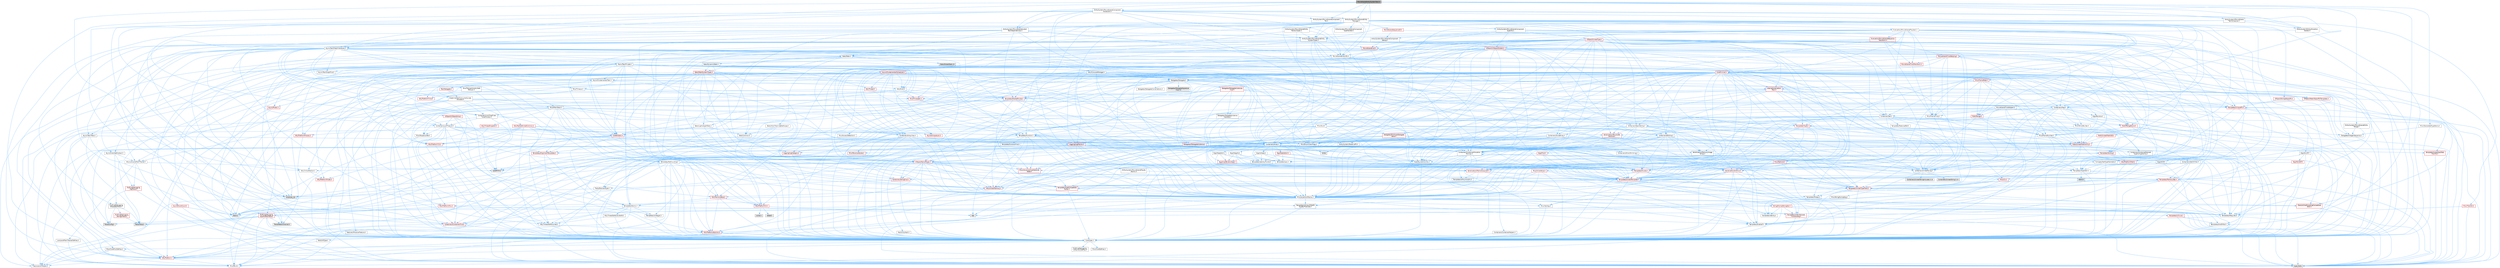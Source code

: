 digraph "MovieSceneEntitySystemTask.h"
{
 // INTERACTIVE_SVG=YES
 // LATEX_PDF_SIZE
  bgcolor="transparent";
  edge [fontname=Helvetica,fontsize=10,labelfontname=Helvetica,labelfontsize=10];
  node [fontname=Helvetica,fontsize=10,shape=box,height=0.2,width=0.4];
  Node1 [id="Node000001",label="MovieSceneEntitySystemTask.h",height=0.2,width=0.4,color="gray40", fillcolor="grey60", style="filled", fontcolor="black",tooltip=" "];
  Node1 -> Node2 [id="edge1_Node000001_Node000002",color="steelblue1",style="solid",tooltip=" "];
  Node2 [id="Node000002",label="Async/TaskGraphInterfaces.h",height=0.2,width=0.4,color="grey40", fillcolor="white", style="filled",URL="$d2/d4c/TaskGraphInterfaces_8h.html",tooltip=" "];
  Node2 -> Node3 [id="edge2_Node000002_Node000003",color="steelblue1",style="solid",tooltip=" "];
  Node3 [id="Node000003",label="CoreTypes.h",height=0.2,width=0.4,color="grey40", fillcolor="white", style="filled",URL="$dc/dec/CoreTypes_8h.html",tooltip=" "];
  Node3 -> Node4 [id="edge3_Node000003_Node000004",color="steelblue1",style="solid",tooltip=" "];
  Node4 [id="Node000004",label="HAL/Platform.h",height=0.2,width=0.4,color="red", fillcolor="#FFF0F0", style="filled",URL="$d9/dd0/Platform_8h.html",tooltip=" "];
  Node4 -> Node5 [id="edge4_Node000004_Node000005",color="steelblue1",style="solid",tooltip=" "];
  Node5 [id="Node000005",label="Misc/Build.h",height=0.2,width=0.4,color="grey40", fillcolor="white", style="filled",URL="$d3/dbb/Build_8h.html",tooltip=" "];
  Node4 -> Node7 [id="edge5_Node000004_Node000007",color="steelblue1",style="solid",tooltip=" "];
  Node7 [id="Node000007",label="type_traits",height=0.2,width=0.4,color="grey60", fillcolor="#E0E0E0", style="filled",tooltip=" "];
  Node4 -> Node8 [id="edge6_Node000004_Node000008",color="steelblue1",style="solid",tooltip=" "];
  Node8 [id="Node000008",label="PreprocessorHelpers.h",height=0.2,width=0.4,color="grey40", fillcolor="white", style="filled",URL="$db/ddb/PreprocessorHelpers_8h.html",tooltip=" "];
  Node3 -> Node14 [id="edge7_Node000003_Node000014",color="steelblue1",style="solid",tooltip=" "];
  Node14 [id="Node000014",label="ProfilingDebugging\l/UMemoryDefines.h",height=0.2,width=0.4,color="grey40", fillcolor="white", style="filled",URL="$d2/da2/UMemoryDefines_8h.html",tooltip=" "];
  Node3 -> Node15 [id="edge8_Node000003_Node000015",color="steelblue1",style="solid",tooltip=" "];
  Node15 [id="Node000015",label="Misc/CoreMiscDefines.h",height=0.2,width=0.4,color="grey40", fillcolor="white", style="filled",URL="$da/d38/CoreMiscDefines_8h.html",tooltip=" "];
  Node15 -> Node4 [id="edge9_Node000015_Node000004",color="steelblue1",style="solid",tooltip=" "];
  Node15 -> Node8 [id="edge10_Node000015_Node000008",color="steelblue1",style="solid",tooltip=" "];
  Node3 -> Node16 [id="edge11_Node000003_Node000016",color="steelblue1",style="solid",tooltip=" "];
  Node16 [id="Node000016",label="Misc/CoreDefines.h",height=0.2,width=0.4,color="grey40", fillcolor="white", style="filled",URL="$d3/dd2/CoreDefines_8h.html",tooltip=" "];
  Node2 -> Node17 [id="edge12_Node000002_Node000017",color="steelblue1",style="solid",tooltip=" "];
  Node17 [id="Node000017",label="Misc/AssertionMacros.h",height=0.2,width=0.4,color="grey40", fillcolor="white", style="filled",URL="$d0/dfa/AssertionMacros_8h.html",tooltip=" "];
  Node17 -> Node3 [id="edge13_Node000017_Node000003",color="steelblue1",style="solid",tooltip=" "];
  Node17 -> Node4 [id="edge14_Node000017_Node000004",color="steelblue1",style="solid",tooltip=" "];
  Node17 -> Node18 [id="edge15_Node000017_Node000018",color="steelblue1",style="solid",tooltip=" "];
  Node18 [id="Node000018",label="HAL/PlatformMisc.h",height=0.2,width=0.4,color="red", fillcolor="#FFF0F0", style="filled",URL="$d0/df5/PlatformMisc_8h.html",tooltip=" "];
  Node18 -> Node3 [id="edge16_Node000018_Node000003",color="steelblue1",style="solid",tooltip=" "];
  Node18 -> Node46 [id="edge17_Node000018_Node000046",color="steelblue1",style="solid",tooltip=" "];
  Node46 [id="Node000046",label="ProfilingDebugging\l/CpuProfilerTrace.h",height=0.2,width=0.4,color="red", fillcolor="#FFF0F0", style="filled",URL="$da/dcb/CpuProfilerTrace_8h.html",tooltip=" "];
  Node46 -> Node3 [id="edge18_Node000046_Node000003",color="steelblue1",style="solid",tooltip=" "];
  Node46 -> Node26 [id="edge19_Node000046_Node000026",color="steelblue1",style="solid",tooltip=" "];
  Node26 [id="Node000026",label="Containers/ContainersFwd.h",height=0.2,width=0.4,color="red", fillcolor="#FFF0F0", style="filled",URL="$d4/d0a/ContainersFwd_8h.html",tooltip=" "];
  Node26 -> Node4 [id="edge20_Node000026_Node000004",color="steelblue1",style="solid",tooltip=" "];
  Node26 -> Node3 [id="edge21_Node000026_Node000003",color="steelblue1",style="solid",tooltip=" "];
  Node46 -> Node47 [id="edge22_Node000046_Node000047",color="steelblue1",style="solid",tooltip=" "];
  Node47 [id="Node000047",label="HAL/PlatformAtomics.h",height=0.2,width=0.4,color="red", fillcolor="#FFF0F0", style="filled",URL="$d3/d36/PlatformAtomics_8h.html",tooltip=" "];
  Node47 -> Node3 [id="edge23_Node000047_Node000003",color="steelblue1",style="solid",tooltip=" "];
  Node46 -> Node8 [id="edge24_Node000046_Node000008",color="steelblue1",style="solid",tooltip=" "];
  Node46 -> Node5 [id="edge25_Node000046_Node000005",color="steelblue1",style="solid",tooltip=" "];
  Node46 -> Node50 [id="edge26_Node000046_Node000050",color="steelblue1",style="solid",tooltip=" "];
  Node50 [id="Node000050",label="Trace/Config.h",height=0.2,width=0.4,color="grey60", fillcolor="#E0E0E0", style="filled",tooltip=" "];
  Node46 -> Node51 [id="edge27_Node000046_Node000051",color="steelblue1",style="solid",tooltip=" "];
  Node51 [id="Node000051",label="Trace/Detail/Channel.h",height=0.2,width=0.4,color="grey60", fillcolor="#E0E0E0", style="filled",tooltip=" "];
  Node46 -> Node53 [id="edge28_Node000046_Node000053",color="steelblue1",style="solid",tooltip=" "];
  Node53 [id="Node000053",label="Trace/Trace.h",height=0.2,width=0.4,color="grey60", fillcolor="#E0E0E0", style="filled",tooltip=" "];
  Node17 -> Node8 [id="edge29_Node000017_Node000008",color="steelblue1",style="solid",tooltip=" "];
  Node17 -> Node54 [id="edge30_Node000017_Node000054",color="steelblue1",style="solid",tooltip=" "];
  Node54 [id="Node000054",label="Templates/EnableIf.h",height=0.2,width=0.4,color="grey40", fillcolor="white", style="filled",URL="$d7/d60/EnableIf_8h.html",tooltip=" "];
  Node54 -> Node3 [id="edge31_Node000054_Node000003",color="steelblue1",style="solid",tooltip=" "];
  Node17 -> Node55 [id="edge32_Node000017_Node000055",color="steelblue1",style="solid",tooltip=" "];
  Node55 [id="Node000055",label="Templates/IsArrayOrRefOf\lTypeByPredicate.h",height=0.2,width=0.4,color="grey40", fillcolor="white", style="filled",URL="$d6/da1/IsArrayOrRefOfTypeByPredicate_8h.html",tooltip=" "];
  Node55 -> Node3 [id="edge33_Node000055_Node000003",color="steelblue1",style="solid",tooltip=" "];
  Node17 -> Node56 [id="edge34_Node000017_Node000056",color="steelblue1",style="solid",tooltip=" "];
  Node56 [id="Node000056",label="Templates/IsValidVariadic\lFunctionArg.h",height=0.2,width=0.4,color="red", fillcolor="#FFF0F0", style="filled",URL="$d0/dc8/IsValidVariadicFunctionArg_8h.html",tooltip=" "];
  Node56 -> Node3 [id="edge35_Node000056_Node000003",color="steelblue1",style="solid",tooltip=" "];
  Node56 -> Node7 [id="edge36_Node000056_Node000007",color="steelblue1",style="solid",tooltip=" "];
  Node17 -> Node58 [id="edge37_Node000017_Node000058",color="steelblue1",style="solid",tooltip=" "];
  Node58 [id="Node000058",label="Traits/IsCharEncodingCompatible\lWith.h",height=0.2,width=0.4,color="red", fillcolor="#FFF0F0", style="filled",URL="$df/dd1/IsCharEncodingCompatibleWith_8h.html",tooltip=" "];
  Node58 -> Node7 [id="edge38_Node000058_Node000007",color="steelblue1",style="solid",tooltip=" "];
  Node17 -> Node60 [id="edge39_Node000017_Node000060",color="steelblue1",style="solid",tooltip=" "];
  Node60 [id="Node000060",label="Misc/VarArgs.h",height=0.2,width=0.4,color="grey40", fillcolor="white", style="filled",URL="$d5/d6f/VarArgs_8h.html",tooltip=" "];
  Node60 -> Node3 [id="edge40_Node000060_Node000003",color="steelblue1",style="solid",tooltip=" "];
  Node17 -> Node61 [id="edge41_Node000017_Node000061",color="steelblue1",style="solid",tooltip=" "];
  Node61 [id="Node000061",label="String/FormatStringSan.h",height=0.2,width=0.4,color="red", fillcolor="#FFF0F0", style="filled",URL="$d3/d8b/FormatStringSan_8h.html",tooltip=" "];
  Node61 -> Node7 [id="edge42_Node000061_Node000007",color="steelblue1",style="solid",tooltip=" "];
  Node61 -> Node3 [id="edge43_Node000061_Node000003",color="steelblue1",style="solid",tooltip=" "];
  Node61 -> Node62 [id="edge44_Node000061_Node000062",color="steelblue1",style="solid",tooltip=" "];
  Node62 [id="Node000062",label="Templates/Requires.h",height=0.2,width=0.4,color="grey40", fillcolor="white", style="filled",URL="$dc/d96/Requires_8h.html",tooltip=" "];
  Node62 -> Node54 [id="edge45_Node000062_Node000054",color="steelblue1",style="solid",tooltip=" "];
  Node62 -> Node7 [id="edge46_Node000062_Node000007",color="steelblue1",style="solid",tooltip=" "];
  Node61 -> Node63 [id="edge47_Node000061_Node000063",color="steelblue1",style="solid",tooltip=" "];
  Node63 [id="Node000063",label="Templates/Identity.h",height=0.2,width=0.4,color="grey40", fillcolor="white", style="filled",URL="$d0/dd5/Identity_8h.html",tooltip=" "];
  Node61 -> Node56 [id="edge48_Node000061_Node000056",color="steelblue1",style="solid",tooltip=" "];
  Node61 -> Node26 [id="edge49_Node000061_Node000026",color="steelblue1",style="solid",tooltip=" "];
  Node17 -> Node67 [id="edge50_Node000017_Node000067",color="steelblue1",style="solid",tooltip=" "];
  Node67 [id="Node000067",label="atomic",height=0.2,width=0.4,color="grey60", fillcolor="#E0E0E0", style="filled",tooltip=" "];
  Node2 -> Node68 [id="edge51_Node000002_Node000068",color="steelblue1",style="solid",tooltip=" "];
  Node68 [id="Node000068",label="Containers/ContainerAllocation\lPolicies.h",height=0.2,width=0.4,color="grey40", fillcolor="white", style="filled",URL="$d7/dff/ContainerAllocationPolicies_8h.html",tooltip=" "];
  Node68 -> Node3 [id="edge52_Node000068_Node000003",color="steelblue1",style="solid",tooltip=" "];
  Node68 -> Node69 [id="edge53_Node000068_Node000069",color="steelblue1",style="solid",tooltip=" "];
  Node69 [id="Node000069",label="Containers/ContainerHelpers.h",height=0.2,width=0.4,color="grey40", fillcolor="white", style="filled",URL="$d7/d33/ContainerHelpers_8h.html",tooltip=" "];
  Node69 -> Node3 [id="edge54_Node000069_Node000003",color="steelblue1",style="solid",tooltip=" "];
  Node68 -> Node68 [id="edge55_Node000068_Node000068",color="steelblue1",style="solid",tooltip=" "];
  Node68 -> Node70 [id="edge56_Node000068_Node000070",color="steelblue1",style="solid",tooltip=" "];
  Node70 [id="Node000070",label="HAL/PlatformMath.h",height=0.2,width=0.4,color="red", fillcolor="#FFF0F0", style="filled",URL="$dc/d53/PlatformMath_8h.html",tooltip=" "];
  Node70 -> Node3 [id="edge57_Node000070_Node000003",color="steelblue1",style="solid",tooltip=" "];
  Node68 -> Node89 [id="edge58_Node000068_Node000089",color="steelblue1",style="solid",tooltip=" "];
  Node89 [id="Node000089",label="HAL/UnrealMemory.h",height=0.2,width=0.4,color="red", fillcolor="#FFF0F0", style="filled",URL="$d9/d96/UnrealMemory_8h.html",tooltip=" "];
  Node89 -> Node3 [id="edge59_Node000089_Node000003",color="steelblue1",style="solid",tooltip=" "];
  Node89 -> Node93 [id="edge60_Node000089_Node000093",color="steelblue1",style="solid",tooltip=" "];
  Node93 [id="Node000093",label="HAL/MemoryBase.h",height=0.2,width=0.4,color="red", fillcolor="#FFF0F0", style="filled",URL="$d6/d9f/MemoryBase_8h.html",tooltip=" "];
  Node93 -> Node3 [id="edge61_Node000093_Node000003",color="steelblue1",style="solid",tooltip=" "];
  Node93 -> Node47 [id="edge62_Node000093_Node000047",color="steelblue1",style="solid",tooltip=" "];
  Node93 -> Node30 [id="edge63_Node000093_Node000030",color="steelblue1",style="solid",tooltip=" "];
  Node30 [id="Node000030",label="HAL/PlatformCrt.h",height=0.2,width=0.4,color="red", fillcolor="#FFF0F0", style="filled",URL="$d8/d75/PlatformCrt_8h.html",tooltip=" "];
  Node30 -> Node31 [id="edge64_Node000030_Node000031",color="steelblue1",style="solid",tooltip=" "];
  Node31 [id="Node000031",label="new",height=0.2,width=0.4,color="grey60", fillcolor="#E0E0E0", style="filled",tooltip=" "];
  Node30 -> Node32 [id="edge65_Node000030_Node000032",color="steelblue1",style="solid",tooltip=" "];
  Node32 [id="Node000032",label="wchar.h",height=0.2,width=0.4,color="grey60", fillcolor="#E0E0E0", style="filled",tooltip=" "];
  Node30 -> Node33 [id="edge66_Node000030_Node000033",color="steelblue1",style="solid",tooltip=" "];
  Node33 [id="Node000033",label="stddef.h",height=0.2,width=0.4,color="grey60", fillcolor="#E0E0E0", style="filled",tooltip=" "];
  Node93 -> Node97 [id="edge67_Node000093_Node000097",color="steelblue1",style="solid",tooltip=" "];
  Node97 [id="Node000097",label="Templates/Atomic.h",height=0.2,width=0.4,color="grey40", fillcolor="white", style="filled",URL="$d3/d91/Atomic_8h.html",tooltip=" "];
  Node97 -> Node98 [id="edge68_Node000097_Node000098",color="steelblue1",style="solid",tooltip=" "];
  Node98 [id="Node000098",label="HAL/ThreadSafeCounter.h",height=0.2,width=0.4,color="grey40", fillcolor="white", style="filled",URL="$dc/dc9/ThreadSafeCounter_8h.html",tooltip=" "];
  Node98 -> Node3 [id="edge69_Node000098_Node000003",color="steelblue1",style="solid",tooltip=" "];
  Node98 -> Node47 [id="edge70_Node000098_Node000047",color="steelblue1",style="solid",tooltip=" "];
  Node97 -> Node99 [id="edge71_Node000097_Node000099",color="steelblue1",style="solid",tooltip=" "];
  Node99 [id="Node000099",label="HAL/ThreadSafeCounter64.h",height=0.2,width=0.4,color="grey40", fillcolor="white", style="filled",URL="$d0/d12/ThreadSafeCounter64_8h.html",tooltip=" "];
  Node99 -> Node3 [id="edge72_Node000099_Node000003",color="steelblue1",style="solid",tooltip=" "];
  Node99 -> Node98 [id="edge73_Node000099_Node000098",color="steelblue1",style="solid",tooltip=" "];
  Node97 -> Node85 [id="edge74_Node000097_Node000085",color="steelblue1",style="solid",tooltip=" "];
  Node85 [id="Node000085",label="Templates/IsIntegral.h",height=0.2,width=0.4,color="grey40", fillcolor="white", style="filled",URL="$da/d64/IsIntegral_8h.html",tooltip=" "];
  Node85 -> Node3 [id="edge75_Node000085_Node000003",color="steelblue1",style="solid",tooltip=" "];
  Node97 -> Node100 [id="edge76_Node000097_Node000100",color="steelblue1",style="solid",tooltip=" "];
  Node100 [id="Node000100",label="Templates/IsTrivial.h",height=0.2,width=0.4,color="red", fillcolor="#FFF0F0", style="filled",URL="$da/d4c/IsTrivial_8h.html",tooltip=" "];
  Node100 -> Node72 [id="edge77_Node000100_Node000072",color="steelblue1",style="solid",tooltip=" "];
  Node72 [id="Node000072",label="Templates/AndOrNot.h",height=0.2,width=0.4,color="grey40", fillcolor="white", style="filled",URL="$db/d0a/AndOrNot_8h.html",tooltip=" "];
  Node72 -> Node3 [id="edge78_Node000072_Node000003",color="steelblue1",style="solid",tooltip=" "];
  Node100 -> Node7 [id="edge79_Node000100_Node000007",color="steelblue1",style="solid",tooltip=" "];
  Node97 -> Node102 [id="edge80_Node000097_Node000102",color="steelblue1",style="solid",tooltip=" "];
  Node102 [id="Node000102",label="Traits/IntType.h",height=0.2,width=0.4,color="grey40", fillcolor="white", style="filled",URL="$d7/deb/IntType_8h.html",tooltip=" "];
  Node102 -> Node4 [id="edge81_Node000102_Node000004",color="steelblue1",style="solid",tooltip=" "];
  Node97 -> Node67 [id="edge82_Node000097_Node000067",color="steelblue1",style="solid",tooltip=" "];
  Node68 -> Node40 [id="edge83_Node000068_Node000040",color="steelblue1",style="solid",tooltip=" "];
  Node40 [id="Node000040",label="Math/NumericLimits.h",height=0.2,width=0.4,color="grey40", fillcolor="white", style="filled",URL="$df/d1b/NumericLimits_8h.html",tooltip=" "];
  Node40 -> Node3 [id="edge84_Node000040_Node000003",color="steelblue1",style="solid",tooltip=" "];
  Node68 -> Node17 [id="edge85_Node000068_Node000017",color="steelblue1",style="solid",tooltip=" "];
  Node68 -> Node106 [id="edge86_Node000068_Node000106",color="steelblue1",style="solid",tooltip=" "];
  Node106 [id="Node000106",label="Templates/IsPolymorphic.h",height=0.2,width=0.4,color="grey40", fillcolor="white", style="filled",URL="$dc/d20/IsPolymorphic_8h.html",tooltip=" "];
  Node68 -> Node107 [id="edge87_Node000068_Node000107",color="steelblue1",style="solid",tooltip=" "];
  Node107 [id="Node000107",label="Templates/MemoryOps.h",height=0.2,width=0.4,color="red", fillcolor="#FFF0F0", style="filled",URL="$db/dea/MemoryOps_8h.html",tooltip=" "];
  Node107 -> Node3 [id="edge88_Node000107_Node000003",color="steelblue1",style="solid",tooltip=" "];
  Node107 -> Node89 [id="edge89_Node000107_Node000089",color="steelblue1",style="solid",tooltip=" "];
  Node107 -> Node62 [id="edge90_Node000107_Node000062",color="steelblue1",style="solid",tooltip=" "];
  Node107 -> Node76 [id="edge91_Node000107_Node000076",color="steelblue1",style="solid",tooltip=" "];
  Node76 [id="Node000076",label="Templates/UnrealTypeTraits.h",height=0.2,width=0.4,color="red", fillcolor="#FFF0F0", style="filled",URL="$d2/d2d/UnrealTypeTraits_8h.html",tooltip=" "];
  Node76 -> Node3 [id="edge92_Node000076_Node000003",color="steelblue1",style="solid",tooltip=" "];
  Node76 -> Node17 [id="edge93_Node000076_Node000017",color="steelblue1",style="solid",tooltip=" "];
  Node76 -> Node72 [id="edge94_Node000076_Node000072",color="steelblue1",style="solid",tooltip=" "];
  Node76 -> Node54 [id="edge95_Node000076_Node000054",color="steelblue1",style="solid",tooltip=" "];
  Node76 -> Node79 [id="edge96_Node000076_Node000079",color="steelblue1",style="solid",tooltip=" "];
  Node79 [id="Node000079",label="Templates/Models.h",height=0.2,width=0.4,color="grey40", fillcolor="white", style="filled",URL="$d3/d0c/Models_8h.html",tooltip=" "];
  Node79 -> Node63 [id="edge97_Node000079_Node000063",color="steelblue1",style="solid",tooltip=" "];
  Node107 -> Node31 [id="edge98_Node000107_Node000031",color="steelblue1",style="solid",tooltip=" "];
  Node107 -> Node7 [id="edge99_Node000107_Node000007",color="steelblue1",style="solid",tooltip=" "];
  Node68 -> Node86 [id="edge100_Node000068_Node000086",color="steelblue1",style="solid",tooltip=" "];
  Node86 [id="Node000086",label="Templates/TypeCompatible\lBytes.h",height=0.2,width=0.4,color="red", fillcolor="#FFF0F0", style="filled",URL="$df/d0a/TypeCompatibleBytes_8h.html",tooltip=" "];
  Node86 -> Node3 [id="edge101_Node000086_Node000003",color="steelblue1",style="solid",tooltip=" "];
  Node86 -> Node31 [id="edge102_Node000086_Node000031",color="steelblue1",style="solid",tooltip=" "];
  Node86 -> Node7 [id="edge103_Node000086_Node000007",color="steelblue1",style="solid",tooltip=" "];
  Node68 -> Node7 [id="edge104_Node000068_Node000007",color="steelblue1",style="solid",tooltip=" "];
  Node2 -> Node109 [id="edge105_Node000002_Node000109",color="steelblue1",style="solid",tooltip=" "];
  Node109 [id="Node000109",label="Containers/Array.h",height=0.2,width=0.4,color="grey40", fillcolor="white", style="filled",URL="$df/dd0/Array_8h.html",tooltip=" "];
  Node109 -> Node3 [id="edge106_Node000109_Node000003",color="steelblue1",style="solid",tooltip=" "];
  Node109 -> Node17 [id="edge107_Node000109_Node000017",color="steelblue1",style="solid",tooltip=" "];
  Node109 -> Node110 [id="edge108_Node000109_Node000110",color="steelblue1",style="solid",tooltip=" "];
  Node110 [id="Node000110",label="Misc/IntrusiveUnsetOptional\lState.h",height=0.2,width=0.4,color="red", fillcolor="#FFF0F0", style="filled",URL="$d2/d0a/IntrusiveUnsetOptionalState_8h.html",tooltip=" "];
  Node109 -> Node112 [id="edge109_Node000109_Node000112",color="steelblue1",style="solid",tooltip=" "];
  Node112 [id="Node000112",label="Misc/ReverseIterate.h",height=0.2,width=0.4,color="red", fillcolor="#FFF0F0", style="filled",URL="$db/de3/ReverseIterate_8h.html",tooltip=" "];
  Node112 -> Node4 [id="edge110_Node000112_Node000004",color="steelblue1",style="solid",tooltip=" "];
  Node109 -> Node89 [id="edge111_Node000109_Node000089",color="steelblue1",style="solid",tooltip=" "];
  Node109 -> Node76 [id="edge112_Node000109_Node000076",color="steelblue1",style="solid",tooltip=" "];
  Node109 -> Node114 [id="edge113_Node000109_Node000114",color="steelblue1",style="solid",tooltip=" "];
  Node114 [id="Node000114",label="Templates/UnrealTemplate.h",height=0.2,width=0.4,color="red", fillcolor="#FFF0F0", style="filled",URL="$d4/d24/UnrealTemplate_8h.html",tooltip=" "];
  Node114 -> Node3 [id="edge114_Node000114_Node000003",color="steelblue1",style="solid",tooltip=" "];
  Node114 -> Node89 [id="edge115_Node000114_Node000089",color="steelblue1",style="solid",tooltip=" "];
  Node114 -> Node76 [id="edge116_Node000114_Node000076",color="steelblue1",style="solid",tooltip=" "];
  Node114 -> Node62 [id="edge117_Node000114_Node000062",color="steelblue1",style="solid",tooltip=" "];
  Node114 -> Node86 [id="edge118_Node000114_Node000086",color="steelblue1",style="solid",tooltip=" "];
  Node114 -> Node63 [id="edge119_Node000114_Node000063",color="steelblue1",style="solid",tooltip=" "];
  Node114 -> Node7 [id="edge120_Node000114_Node000007",color="steelblue1",style="solid",tooltip=" "];
  Node109 -> Node117 [id="edge121_Node000109_Node000117",color="steelblue1",style="solid",tooltip=" "];
  Node117 [id="Node000117",label="Containers/AllowShrinking.h",height=0.2,width=0.4,color="grey40", fillcolor="white", style="filled",URL="$d7/d1a/AllowShrinking_8h.html",tooltip=" "];
  Node117 -> Node3 [id="edge122_Node000117_Node000003",color="steelblue1",style="solid",tooltip=" "];
  Node109 -> Node68 [id="edge123_Node000109_Node000068",color="steelblue1",style="solid",tooltip=" "];
  Node109 -> Node118 [id="edge124_Node000109_Node000118",color="steelblue1",style="solid",tooltip=" "];
  Node118 [id="Node000118",label="Containers/ContainerElement\lTypeCompatibility.h",height=0.2,width=0.4,color="grey40", fillcolor="white", style="filled",URL="$df/ddf/ContainerElementTypeCompatibility_8h.html",tooltip=" "];
  Node118 -> Node3 [id="edge125_Node000118_Node000003",color="steelblue1",style="solid",tooltip=" "];
  Node118 -> Node76 [id="edge126_Node000118_Node000076",color="steelblue1",style="solid",tooltip=" "];
  Node109 -> Node119 [id="edge127_Node000109_Node000119",color="steelblue1",style="solid",tooltip=" "];
  Node119 [id="Node000119",label="Serialization/Archive.h",height=0.2,width=0.4,color="red", fillcolor="#FFF0F0", style="filled",URL="$d7/d3b/Archive_8h.html",tooltip=" "];
  Node119 -> Node3 [id="edge128_Node000119_Node000003",color="steelblue1",style="solid",tooltip=" "];
  Node119 -> Node17 [id="edge129_Node000119_Node000017",color="steelblue1",style="solid",tooltip=" "];
  Node119 -> Node5 [id="edge130_Node000119_Node000005",color="steelblue1",style="solid",tooltip=" "];
  Node119 -> Node60 [id="edge131_Node000119_Node000060",color="steelblue1",style="solid",tooltip=" "];
  Node119 -> Node54 [id="edge132_Node000119_Node000054",color="steelblue1",style="solid",tooltip=" "];
  Node119 -> Node55 [id="edge133_Node000119_Node000055",color="steelblue1",style="solid",tooltip=" "];
  Node119 -> Node56 [id="edge134_Node000119_Node000056",color="steelblue1",style="solid",tooltip=" "];
  Node119 -> Node114 [id="edge135_Node000119_Node000114",color="steelblue1",style="solid",tooltip=" "];
  Node119 -> Node58 [id="edge136_Node000119_Node000058",color="steelblue1",style="solid",tooltip=" "];
  Node109 -> Node129 [id="edge137_Node000109_Node000129",color="steelblue1",style="solid",tooltip=" "];
  Node129 [id="Node000129",label="Serialization/MemoryImage\lWriter.h",height=0.2,width=0.4,color="grey40", fillcolor="white", style="filled",URL="$d0/d08/MemoryImageWriter_8h.html",tooltip=" "];
  Node129 -> Node3 [id="edge138_Node000129_Node000003",color="steelblue1",style="solid",tooltip=" "];
  Node129 -> Node130 [id="edge139_Node000129_Node000130",color="steelblue1",style="solid",tooltip=" "];
  Node130 [id="Node000130",label="Serialization/MemoryLayout.h",height=0.2,width=0.4,color="red", fillcolor="#FFF0F0", style="filled",URL="$d7/d66/MemoryLayout_8h.html",tooltip=" "];
  Node130 -> Node20 [id="edge140_Node000130_Node000020",color="steelblue1",style="solid",tooltip=" "];
  Node20 [id="Node000020",label="Containers/StringFwd.h",height=0.2,width=0.4,color="red", fillcolor="#FFF0F0", style="filled",URL="$df/d37/StringFwd_8h.html",tooltip=" "];
  Node20 -> Node3 [id="edge141_Node000020_Node000003",color="steelblue1",style="solid",tooltip=" "];
  Node20 -> Node21 [id="edge142_Node000020_Node000021",color="steelblue1",style="solid",tooltip=" "];
  Node21 [id="Node000021",label="Traits/ElementType.h",height=0.2,width=0.4,color="grey40", fillcolor="white", style="filled",URL="$d5/d4f/ElementType_8h.html",tooltip=" "];
  Node21 -> Node4 [id="edge143_Node000021_Node000004",color="steelblue1",style="solid",tooltip=" "];
  Node21 -> Node22 [id="edge144_Node000021_Node000022",color="steelblue1",style="solid",tooltip=" "];
  Node22 [id="Node000022",label="initializer_list",height=0.2,width=0.4,color="grey60", fillcolor="#E0E0E0", style="filled",tooltip=" "];
  Node21 -> Node7 [id="edge145_Node000021_Node000007",color="steelblue1",style="solid",tooltip=" "];
  Node130 -> Node89 [id="edge146_Node000130_Node000089",color="steelblue1",style="solid",tooltip=" "];
  Node130 -> Node54 [id="edge147_Node000130_Node000054",color="steelblue1",style="solid",tooltip=" "];
  Node130 -> Node106 [id="edge148_Node000130_Node000106",color="steelblue1",style="solid",tooltip=" "];
  Node130 -> Node79 [id="edge149_Node000130_Node000079",color="steelblue1",style="solid",tooltip=" "];
  Node130 -> Node114 [id="edge150_Node000130_Node000114",color="steelblue1",style="solid",tooltip=" "];
  Node109 -> Node143 [id="edge151_Node000109_Node000143",color="steelblue1",style="solid",tooltip=" "];
  Node143 [id="Node000143",label="Algo/Heapify.h",height=0.2,width=0.4,color="grey40", fillcolor="white", style="filled",URL="$d0/d2a/Heapify_8h.html",tooltip=" "];
  Node143 -> Node144 [id="edge152_Node000143_Node000144",color="steelblue1",style="solid",tooltip=" "];
  Node144 [id="Node000144",label="Algo/Impl/BinaryHeap.h",height=0.2,width=0.4,color="red", fillcolor="#FFF0F0", style="filled",URL="$d7/da3/Algo_2Impl_2BinaryHeap_8h.html",tooltip=" "];
  Node144 -> Node145 [id="edge153_Node000144_Node000145",color="steelblue1",style="solid",tooltip=" "];
  Node145 [id="Node000145",label="Templates/Invoke.h",height=0.2,width=0.4,color="red", fillcolor="#FFF0F0", style="filled",URL="$d7/deb/Invoke_8h.html",tooltip=" "];
  Node145 -> Node3 [id="edge154_Node000145_Node000003",color="steelblue1",style="solid",tooltip=" "];
  Node145 -> Node114 [id="edge155_Node000145_Node000114",color="steelblue1",style="solid",tooltip=" "];
  Node145 -> Node7 [id="edge156_Node000145_Node000007",color="steelblue1",style="solid",tooltip=" "];
  Node144 -> Node7 [id="edge157_Node000144_Node000007",color="steelblue1",style="solid",tooltip=" "];
  Node143 -> Node149 [id="edge158_Node000143_Node000149",color="steelblue1",style="solid",tooltip=" "];
  Node149 [id="Node000149",label="Templates/IdentityFunctor.h",height=0.2,width=0.4,color="grey40", fillcolor="white", style="filled",URL="$d7/d2e/IdentityFunctor_8h.html",tooltip=" "];
  Node149 -> Node4 [id="edge159_Node000149_Node000004",color="steelblue1",style="solid",tooltip=" "];
  Node143 -> Node145 [id="edge160_Node000143_Node000145",color="steelblue1",style="solid",tooltip=" "];
  Node143 -> Node150 [id="edge161_Node000143_Node000150",color="steelblue1",style="solid",tooltip=" "];
  Node150 [id="Node000150",label="Templates/Less.h",height=0.2,width=0.4,color="grey40", fillcolor="white", style="filled",URL="$de/dc8/Less_8h.html",tooltip=" "];
  Node150 -> Node3 [id="edge162_Node000150_Node000003",color="steelblue1",style="solid",tooltip=" "];
  Node150 -> Node114 [id="edge163_Node000150_Node000114",color="steelblue1",style="solid",tooltip=" "];
  Node143 -> Node114 [id="edge164_Node000143_Node000114",color="steelblue1",style="solid",tooltip=" "];
  Node109 -> Node151 [id="edge165_Node000109_Node000151",color="steelblue1",style="solid",tooltip=" "];
  Node151 [id="Node000151",label="Algo/HeapSort.h",height=0.2,width=0.4,color="grey40", fillcolor="white", style="filled",URL="$d3/d92/HeapSort_8h.html",tooltip=" "];
  Node151 -> Node144 [id="edge166_Node000151_Node000144",color="steelblue1",style="solid",tooltip=" "];
  Node151 -> Node149 [id="edge167_Node000151_Node000149",color="steelblue1",style="solid",tooltip=" "];
  Node151 -> Node150 [id="edge168_Node000151_Node000150",color="steelblue1",style="solid",tooltip=" "];
  Node151 -> Node114 [id="edge169_Node000151_Node000114",color="steelblue1",style="solid",tooltip=" "];
  Node109 -> Node152 [id="edge170_Node000109_Node000152",color="steelblue1",style="solid",tooltip=" "];
  Node152 [id="Node000152",label="Algo/IsHeap.h",height=0.2,width=0.4,color="grey40", fillcolor="white", style="filled",URL="$de/d32/IsHeap_8h.html",tooltip=" "];
  Node152 -> Node144 [id="edge171_Node000152_Node000144",color="steelblue1",style="solid",tooltip=" "];
  Node152 -> Node149 [id="edge172_Node000152_Node000149",color="steelblue1",style="solid",tooltip=" "];
  Node152 -> Node145 [id="edge173_Node000152_Node000145",color="steelblue1",style="solid",tooltip=" "];
  Node152 -> Node150 [id="edge174_Node000152_Node000150",color="steelblue1",style="solid",tooltip=" "];
  Node152 -> Node114 [id="edge175_Node000152_Node000114",color="steelblue1",style="solid",tooltip=" "];
  Node109 -> Node144 [id="edge176_Node000109_Node000144",color="steelblue1",style="solid",tooltip=" "];
  Node109 -> Node153 [id="edge177_Node000109_Node000153",color="steelblue1",style="solid",tooltip=" "];
  Node153 [id="Node000153",label="Algo/StableSort.h",height=0.2,width=0.4,color="red", fillcolor="#FFF0F0", style="filled",URL="$d7/d3c/StableSort_8h.html",tooltip=" "];
  Node153 -> Node149 [id="edge178_Node000153_Node000149",color="steelblue1",style="solid",tooltip=" "];
  Node153 -> Node145 [id="edge179_Node000153_Node000145",color="steelblue1",style="solid",tooltip=" "];
  Node153 -> Node150 [id="edge180_Node000153_Node000150",color="steelblue1",style="solid",tooltip=" "];
  Node153 -> Node114 [id="edge181_Node000153_Node000114",color="steelblue1",style="solid",tooltip=" "];
  Node109 -> Node156 [id="edge182_Node000109_Node000156",color="steelblue1",style="solid",tooltip=" "];
  Node156 [id="Node000156",label="Concepts/GetTypeHashable.h",height=0.2,width=0.4,color="grey40", fillcolor="white", style="filled",URL="$d3/da2/GetTypeHashable_8h.html",tooltip=" "];
  Node156 -> Node3 [id="edge183_Node000156_Node000003",color="steelblue1",style="solid",tooltip=" "];
  Node156 -> Node134 [id="edge184_Node000156_Node000134",color="steelblue1",style="solid",tooltip=" "];
  Node134 [id="Node000134",label="Templates/TypeHash.h",height=0.2,width=0.4,color="grey40", fillcolor="white", style="filled",URL="$d1/d62/TypeHash_8h.html",tooltip=" "];
  Node134 -> Node3 [id="edge185_Node000134_Node000003",color="steelblue1",style="solid",tooltip=" "];
  Node134 -> Node62 [id="edge186_Node000134_Node000062",color="steelblue1",style="solid",tooltip=" "];
  Node134 -> Node135 [id="edge187_Node000134_Node000135",color="steelblue1",style="solid",tooltip=" "];
  Node135 [id="Node000135",label="Misc/Crc.h",height=0.2,width=0.4,color="red", fillcolor="#FFF0F0", style="filled",URL="$d4/dd2/Crc_8h.html",tooltip=" "];
  Node135 -> Node3 [id="edge188_Node000135_Node000003",color="steelblue1",style="solid",tooltip=" "];
  Node135 -> Node17 [id="edge189_Node000135_Node000017",color="steelblue1",style="solid",tooltip=" "];
  Node135 -> Node76 [id="edge190_Node000135_Node000076",color="steelblue1",style="solid",tooltip=" "];
  Node134 -> Node140 [id="edge191_Node000134_Node000140",color="steelblue1",style="solid",tooltip=" "];
  Node140 [id="Node000140",label="stdint.h",height=0.2,width=0.4,color="grey60", fillcolor="#E0E0E0", style="filled",tooltip=" "];
  Node134 -> Node7 [id="edge192_Node000134_Node000007",color="steelblue1",style="solid",tooltip=" "];
  Node109 -> Node149 [id="edge193_Node000109_Node000149",color="steelblue1",style="solid",tooltip=" "];
  Node109 -> Node145 [id="edge194_Node000109_Node000145",color="steelblue1",style="solid",tooltip=" "];
  Node109 -> Node150 [id="edge195_Node000109_Node000150",color="steelblue1",style="solid",tooltip=" "];
  Node109 -> Node157 [id="edge196_Node000109_Node000157",color="steelblue1",style="solid",tooltip=" "];
  Node157 [id="Node000157",label="Templates/LosesQualifiers\lFromTo.h",height=0.2,width=0.4,color="red", fillcolor="#FFF0F0", style="filled",URL="$d2/db3/LosesQualifiersFromTo_8h.html",tooltip=" "];
  Node157 -> Node7 [id="edge197_Node000157_Node000007",color="steelblue1",style="solid",tooltip=" "];
  Node109 -> Node62 [id="edge198_Node000109_Node000062",color="steelblue1",style="solid",tooltip=" "];
  Node109 -> Node158 [id="edge199_Node000109_Node000158",color="steelblue1",style="solid",tooltip=" "];
  Node158 [id="Node000158",label="Templates/Sorting.h",height=0.2,width=0.4,color="red", fillcolor="#FFF0F0", style="filled",URL="$d3/d9e/Sorting_8h.html",tooltip=" "];
  Node158 -> Node3 [id="edge200_Node000158_Node000003",color="steelblue1",style="solid",tooltip=" "];
  Node158 -> Node70 [id="edge201_Node000158_Node000070",color="steelblue1",style="solid",tooltip=" "];
  Node158 -> Node150 [id="edge202_Node000158_Node000150",color="steelblue1",style="solid",tooltip=" "];
  Node109 -> Node162 [id="edge203_Node000109_Node000162",color="steelblue1",style="solid",tooltip=" "];
  Node162 [id="Node000162",label="Templates/AlignmentTemplates.h",height=0.2,width=0.4,color="red", fillcolor="#FFF0F0", style="filled",URL="$dd/d32/AlignmentTemplates_8h.html",tooltip=" "];
  Node162 -> Node3 [id="edge204_Node000162_Node000003",color="steelblue1",style="solid",tooltip=" "];
  Node162 -> Node85 [id="edge205_Node000162_Node000085",color="steelblue1",style="solid",tooltip=" "];
  Node109 -> Node21 [id="edge206_Node000109_Node000021",color="steelblue1",style="solid",tooltip=" "];
  Node109 -> Node87 [id="edge207_Node000109_Node000087",color="steelblue1",style="solid",tooltip=" "];
  Node87 [id="Node000087",label="limits",height=0.2,width=0.4,color="grey60", fillcolor="#E0E0E0", style="filled",tooltip=" "];
  Node109 -> Node7 [id="edge208_Node000109_Node000007",color="steelblue1",style="solid",tooltip=" "];
  Node2 -> Node163 [id="edge209_Node000002_Node000163",color="steelblue1",style="solid",tooltip=" "];
  Node163 [id="Node000163",label="Containers/UnrealString.h",height=0.2,width=0.4,color="grey40", fillcolor="white", style="filled",URL="$d5/dba/UnrealString_8h.html",tooltip=" "];
  Node163 -> Node164 [id="edge210_Node000163_Node000164",color="steelblue1",style="solid",tooltip=" "];
  Node164 [id="Node000164",label="Containers/UnrealStringIncludes.h.inl",height=0.2,width=0.4,color="grey60", fillcolor="#E0E0E0", style="filled",tooltip=" "];
  Node163 -> Node165 [id="edge211_Node000163_Node000165",color="steelblue1",style="solid",tooltip=" "];
  Node165 [id="Node000165",label="Containers/UnrealString.h.inl",height=0.2,width=0.4,color="grey60", fillcolor="#E0E0E0", style="filled",tooltip=" "];
  Node163 -> Node166 [id="edge212_Node000163_Node000166",color="steelblue1",style="solid",tooltip=" "];
  Node166 [id="Node000166",label="Misc/StringFormatArg.h",height=0.2,width=0.4,color="grey40", fillcolor="white", style="filled",URL="$d2/d16/StringFormatArg_8h.html",tooltip=" "];
  Node166 -> Node26 [id="edge213_Node000166_Node000026",color="steelblue1",style="solid",tooltip=" "];
  Node2 -> Node167 [id="edge214_Node000002_Node000167",color="steelblue1",style="solid",tooltip=" "];
  Node167 [id="Node000167",label="Templates/Function.h",height=0.2,width=0.4,color="grey40", fillcolor="white", style="filled",URL="$df/df5/Function_8h.html",tooltip=" "];
  Node167 -> Node3 [id="edge215_Node000167_Node000003",color="steelblue1",style="solid",tooltip=" "];
  Node167 -> Node17 [id="edge216_Node000167_Node000017",color="steelblue1",style="solid",tooltip=" "];
  Node167 -> Node110 [id="edge217_Node000167_Node000110",color="steelblue1",style="solid",tooltip=" "];
  Node167 -> Node89 [id="edge218_Node000167_Node000089",color="steelblue1",style="solid",tooltip=" "];
  Node167 -> Node168 [id="edge219_Node000167_Node000168",color="steelblue1",style="solid",tooltip=" "];
  Node168 [id="Node000168",label="Templates/FunctionFwd.h",height=0.2,width=0.4,color="grey40", fillcolor="white", style="filled",URL="$d6/d54/FunctionFwd_8h.html",tooltip=" "];
  Node167 -> Node76 [id="edge220_Node000167_Node000076",color="steelblue1",style="solid",tooltip=" "];
  Node167 -> Node145 [id="edge221_Node000167_Node000145",color="steelblue1",style="solid",tooltip=" "];
  Node167 -> Node114 [id="edge222_Node000167_Node000114",color="steelblue1",style="solid",tooltip=" "];
  Node167 -> Node62 [id="edge223_Node000167_Node000062",color="steelblue1",style="solid",tooltip=" "];
  Node167 -> Node161 [id="edge224_Node000167_Node000161",color="steelblue1",style="solid",tooltip=" "];
  Node161 [id="Node000161",label="Math/UnrealMathUtility.h",height=0.2,width=0.4,color="red", fillcolor="#FFF0F0", style="filled",URL="$db/db8/UnrealMathUtility_8h.html",tooltip=" "];
  Node161 -> Node3 [id="edge225_Node000161_Node000003",color="steelblue1",style="solid",tooltip=" "];
  Node161 -> Node17 [id="edge226_Node000161_Node000017",color="steelblue1",style="solid",tooltip=" "];
  Node161 -> Node70 [id="edge227_Node000161_Node000070",color="steelblue1",style="solid",tooltip=" "];
  Node161 -> Node63 [id="edge228_Node000161_Node000063",color="steelblue1",style="solid",tooltip=" "];
  Node161 -> Node62 [id="edge229_Node000161_Node000062",color="steelblue1",style="solid",tooltip=" "];
  Node167 -> Node31 [id="edge230_Node000167_Node000031",color="steelblue1",style="solid",tooltip=" "];
  Node167 -> Node7 [id="edge231_Node000167_Node000007",color="steelblue1",style="solid",tooltip=" "];
  Node2 -> Node169 [id="edge232_Node000002_Node000169",color="steelblue1",style="solid",tooltip=" "];
  Node169 [id="Node000169",label="Delegates/Delegate.h",height=0.2,width=0.4,color="grey40", fillcolor="white", style="filled",URL="$d4/d80/Delegate_8h.html",tooltip=" "];
  Node169 -> Node3 [id="edge233_Node000169_Node000003",color="steelblue1",style="solid",tooltip=" "];
  Node169 -> Node17 [id="edge234_Node000169_Node000017",color="steelblue1",style="solid",tooltip=" "];
  Node169 -> Node170 [id="edge235_Node000169_Node000170",color="steelblue1",style="solid",tooltip=" "];
  Node170 [id="Node000170",label="UObject/NameTypes.h",height=0.2,width=0.4,color="red", fillcolor="#FFF0F0", style="filled",URL="$d6/d35/NameTypes_8h.html",tooltip=" "];
  Node170 -> Node3 [id="edge236_Node000170_Node000003",color="steelblue1",style="solid",tooltip=" "];
  Node170 -> Node17 [id="edge237_Node000170_Node000017",color="steelblue1",style="solid",tooltip=" "];
  Node170 -> Node89 [id="edge238_Node000170_Node000089",color="steelblue1",style="solid",tooltip=" "];
  Node170 -> Node76 [id="edge239_Node000170_Node000076",color="steelblue1",style="solid",tooltip=" "];
  Node170 -> Node114 [id="edge240_Node000170_Node000114",color="steelblue1",style="solid",tooltip=" "];
  Node170 -> Node163 [id="edge241_Node000170_Node000163",color="steelblue1",style="solid",tooltip=" "];
  Node170 -> Node171 [id="edge242_Node000170_Node000171",color="steelblue1",style="solid",tooltip=" "];
  Node171 [id="Node000171",label="HAL/CriticalSection.h",height=0.2,width=0.4,color="grey40", fillcolor="white", style="filled",URL="$d6/d90/CriticalSection_8h.html",tooltip=" "];
  Node171 -> Node172 [id="edge243_Node000171_Node000172",color="steelblue1",style="solid",tooltip=" "];
  Node172 [id="Node000172",label="HAL/PlatformMutex.h",height=0.2,width=0.4,color="red", fillcolor="#FFF0F0", style="filled",URL="$d9/d0b/PlatformMutex_8h.html",tooltip=" "];
  Node172 -> Node3 [id="edge244_Node000172_Node000003",color="steelblue1",style="solid",tooltip=" "];
  Node170 -> Node20 [id="edge245_Node000170_Node000020",color="steelblue1",style="solid",tooltip=" "];
  Node170 -> Node97 [id="edge246_Node000170_Node000097",color="steelblue1",style="solid",tooltip=" "];
  Node170 -> Node130 [id="edge247_Node000170_Node000130",color="steelblue1",style="solid",tooltip=" "];
  Node170 -> Node110 [id="edge248_Node000170_Node000110",color="steelblue1",style="solid",tooltip=" "];
  Node170 -> Node53 [id="edge249_Node000170_Node000053",color="steelblue1",style="solid",tooltip=" "];
  Node169 -> Node184 [id="edge250_Node000169_Node000184",color="steelblue1",style="solid",tooltip=" "];
  Node184 [id="Node000184",label="Templates/SharedPointer.h",height=0.2,width=0.4,color="red", fillcolor="#FFF0F0", style="filled",URL="$d2/d17/SharedPointer_8h.html",tooltip=" "];
  Node184 -> Node3 [id="edge251_Node000184_Node000003",color="steelblue1",style="solid",tooltip=" "];
  Node184 -> Node110 [id="edge252_Node000184_Node000110",color="steelblue1",style="solid",tooltip=" "];
  Node184 -> Node17 [id="edge253_Node000184_Node000017",color="steelblue1",style="solid",tooltip=" "];
  Node184 -> Node89 [id="edge254_Node000184_Node000089",color="steelblue1",style="solid",tooltip=" "];
  Node184 -> Node109 [id="edge255_Node000184_Node000109",color="steelblue1",style="solid",tooltip=" "];
  Node184 -> Node186 [id="edge256_Node000184_Node000186",color="steelblue1",style="solid",tooltip=" "];
  Node186 [id="Node000186",label="Containers/Map.h",height=0.2,width=0.4,color="grey40", fillcolor="white", style="filled",URL="$df/d79/Map_8h.html",tooltip=" "];
  Node186 -> Node3 [id="edge257_Node000186_Node000003",color="steelblue1",style="solid",tooltip=" "];
  Node186 -> Node187 [id="edge258_Node000186_Node000187",color="steelblue1",style="solid",tooltip=" "];
  Node187 [id="Node000187",label="Algo/Reverse.h",height=0.2,width=0.4,color="grey40", fillcolor="white", style="filled",URL="$d5/d93/Reverse_8h.html",tooltip=" "];
  Node187 -> Node3 [id="edge259_Node000187_Node000003",color="steelblue1",style="solid",tooltip=" "];
  Node187 -> Node114 [id="edge260_Node000187_Node000114",color="steelblue1",style="solid",tooltip=" "];
  Node186 -> Node118 [id="edge261_Node000186_Node000118",color="steelblue1",style="solid",tooltip=" "];
  Node186 -> Node188 [id="edge262_Node000186_Node000188",color="steelblue1",style="solid",tooltip=" "];
  Node188 [id="Node000188",label="Containers/Set.h",height=0.2,width=0.4,color="grey40", fillcolor="white", style="filled",URL="$d4/d45/Set_8h.html",tooltip=" "];
  Node188 -> Node68 [id="edge263_Node000188_Node000068",color="steelblue1",style="solid",tooltip=" "];
  Node188 -> Node118 [id="edge264_Node000188_Node000118",color="steelblue1",style="solid",tooltip=" "];
  Node188 -> Node189 [id="edge265_Node000188_Node000189",color="steelblue1",style="solid",tooltip=" "];
  Node189 [id="Node000189",label="Containers/SetUtilities.h",height=0.2,width=0.4,color="grey40", fillcolor="white", style="filled",URL="$dc/de5/SetUtilities_8h.html",tooltip=" "];
  Node189 -> Node3 [id="edge266_Node000189_Node000003",color="steelblue1",style="solid",tooltip=" "];
  Node189 -> Node130 [id="edge267_Node000189_Node000130",color="steelblue1",style="solid",tooltip=" "];
  Node189 -> Node107 [id="edge268_Node000189_Node000107",color="steelblue1",style="solid",tooltip=" "];
  Node189 -> Node76 [id="edge269_Node000189_Node000076",color="steelblue1",style="solid",tooltip=" "];
  Node188 -> Node190 [id="edge270_Node000188_Node000190",color="steelblue1",style="solid",tooltip=" "];
  Node190 [id="Node000190",label="Containers/SparseArray.h",height=0.2,width=0.4,color="grey40", fillcolor="white", style="filled",URL="$d5/dbf/SparseArray_8h.html",tooltip=" "];
  Node190 -> Node3 [id="edge271_Node000190_Node000003",color="steelblue1",style="solid",tooltip=" "];
  Node190 -> Node17 [id="edge272_Node000190_Node000017",color="steelblue1",style="solid",tooltip=" "];
  Node190 -> Node89 [id="edge273_Node000190_Node000089",color="steelblue1",style="solid",tooltip=" "];
  Node190 -> Node76 [id="edge274_Node000190_Node000076",color="steelblue1",style="solid",tooltip=" "];
  Node190 -> Node114 [id="edge275_Node000190_Node000114",color="steelblue1",style="solid",tooltip=" "];
  Node190 -> Node68 [id="edge276_Node000190_Node000068",color="steelblue1",style="solid",tooltip=" "];
  Node190 -> Node150 [id="edge277_Node000190_Node000150",color="steelblue1",style="solid",tooltip=" "];
  Node190 -> Node109 [id="edge278_Node000190_Node000109",color="steelblue1",style="solid",tooltip=" "];
  Node190 -> Node161 [id="edge279_Node000190_Node000161",color="steelblue1",style="solid",tooltip=" "];
  Node190 -> Node191 [id="edge280_Node000190_Node000191",color="steelblue1",style="solid",tooltip=" "];
  Node191 [id="Node000191",label="Containers/ScriptArray.h",height=0.2,width=0.4,color="grey40", fillcolor="white", style="filled",URL="$dc/daf/ScriptArray_8h.html",tooltip=" "];
  Node191 -> Node3 [id="edge281_Node000191_Node000003",color="steelblue1",style="solid",tooltip=" "];
  Node191 -> Node17 [id="edge282_Node000191_Node000017",color="steelblue1",style="solid",tooltip=" "];
  Node191 -> Node89 [id="edge283_Node000191_Node000089",color="steelblue1",style="solid",tooltip=" "];
  Node191 -> Node117 [id="edge284_Node000191_Node000117",color="steelblue1",style="solid",tooltip=" "];
  Node191 -> Node68 [id="edge285_Node000191_Node000068",color="steelblue1",style="solid",tooltip=" "];
  Node191 -> Node109 [id="edge286_Node000191_Node000109",color="steelblue1",style="solid",tooltip=" "];
  Node191 -> Node22 [id="edge287_Node000191_Node000022",color="steelblue1",style="solid",tooltip=" "];
  Node190 -> Node192 [id="edge288_Node000190_Node000192",color="steelblue1",style="solid",tooltip=" "];
  Node192 [id="Node000192",label="Containers/BitArray.h",height=0.2,width=0.4,color="grey40", fillcolor="white", style="filled",URL="$d1/de4/BitArray_8h.html",tooltip=" "];
  Node192 -> Node68 [id="edge289_Node000192_Node000068",color="steelblue1",style="solid",tooltip=" "];
  Node192 -> Node3 [id="edge290_Node000192_Node000003",color="steelblue1",style="solid",tooltip=" "];
  Node192 -> Node47 [id="edge291_Node000192_Node000047",color="steelblue1",style="solid",tooltip=" "];
  Node192 -> Node89 [id="edge292_Node000192_Node000089",color="steelblue1",style="solid",tooltip=" "];
  Node192 -> Node161 [id="edge293_Node000192_Node000161",color="steelblue1",style="solid",tooltip=" "];
  Node192 -> Node17 [id="edge294_Node000192_Node000017",color="steelblue1",style="solid",tooltip=" "];
  Node192 -> Node42 [id="edge295_Node000192_Node000042",color="steelblue1",style="solid",tooltip=" "];
  Node42 [id="Node000042",label="Misc/EnumClassFlags.h",height=0.2,width=0.4,color="grey40", fillcolor="white", style="filled",URL="$d8/de7/EnumClassFlags_8h.html",tooltip=" "];
  Node192 -> Node119 [id="edge296_Node000192_Node000119",color="steelblue1",style="solid",tooltip=" "];
  Node192 -> Node129 [id="edge297_Node000192_Node000129",color="steelblue1",style="solid",tooltip=" "];
  Node192 -> Node130 [id="edge298_Node000192_Node000130",color="steelblue1",style="solid",tooltip=" "];
  Node192 -> Node54 [id="edge299_Node000192_Node000054",color="steelblue1",style="solid",tooltip=" "];
  Node192 -> Node145 [id="edge300_Node000192_Node000145",color="steelblue1",style="solid",tooltip=" "];
  Node192 -> Node114 [id="edge301_Node000192_Node000114",color="steelblue1",style="solid",tooltip=" "];
  Node192 -> Node76 [id="edge302_Node000192_Node000076",color="steelblue1",style="solid",tooltip=" "];
  Node190 -> Node193 [id="edge303_Node000190_Node000193",color="steelblue1",style="solid",tooltip=" "];
  Node193 [id="Node000193",label="Serialization/Structured\lArchive.h",height=0.2,width=0.4,color="red", fillcolor="#FFF0F0", style="filled",URL="$d9/d1e/StructuredArchive_8h.html",tooltip=" "];
  Node193 -> Node109 [id="edge304_Node000193_Node000109",color="steelblue1",style="solid",tooltip=" "];
  Node193 -> Node68 [id="edge305_Node000193_Node000068",color="steelblue1",style="solid",tooltip=" "];
  Node193 -> Node3 [id="edge306_Node000193_Node000003",color="steelblue1",style="solid",tooltip=" "];
  Node193 -> Node5 [id="edge307_Node000193_Node000005",color="steelblue1",style="solid",tooltip=" "];
  Node193 -> Node119 [id="edge308_Node000193_Node000119",color="steelblue1",style="solid",tooltip=" "];
  Node190 -> Node129 [id="edge309_Node000190_Node000129",color="steelblue1",style="solid",tooltip=" "];
  Node190 -> Node163 [id="edge310_Node000190_Node000163",color="steelblue1",style="solid",tooltip=" "];
  Node190 -> Node110 [id="edge311_Node000190_Node000110",color="steelblue1",style="solid",tooltip=" "];
  Node188 -> Node26 [id="edge312_Node000188_Node000026",color="steelblue1",style="solid",tooltip=" "];
  Node188 -> Node161 [id="edge313_Node000188_Node000161",color="steelblue1",style="solid",tooltip=" "];
  Node188 -> Node17 [id="edge314_Node000188_Node000017",color="steelblue1",style="solid",tooltip=" "];
  Node188 -> Node208 [id="edge315_Node000188_Node000208",color="steelblue1",style="solid",tooltip=" "];
  Node208 [id="Node000208",label="Misc/StructBuilder.h",height=0.2,width=0.4,color="grey40", fillcolor="white", style="filled",URL="$d9/db3/StructBuilder_8h.html",tooltip=" "];
  Node208 -> Node3 [id="edge316_Node000208_Node000003",color="steelblue1",style="solid",tooltip=" "];
  Node208 -> Node161 [id="edge317_Node000208_Node000161",color="steelblue1",style="solid",tooltip=" "];
  Node208 -> Node162 [id="edge318_Node000208_Node000162",color="steelblue1",style="solid",tooltip=" "];
  Node188 -> Node129 [id="edge319_Node000188_Node000129",color="steelblue1",style="solid",tooltip=" "];
  Node188 -> Node193 [id="edge320_Node000188_Node000193",color="steelblue1",style="solid",tooltip=" "];
  Node188 -> Node167 [id="edge321_Node000188_Node000167",color="steelblue1",style="solid",tooltip=" "];
  Node188 -> Node209 [id="edge322_Node000188_Node000209",color="steelblue1",style="solid",tooltip=" "];
  Node209 [id="Node000209",label="Templates/RetainedRef.h",height=0.2,width=0.4,color="grey40", fillcolor="white", style="filled",URL="$d1/dac/RetainedRef_8h.html",tooltip=" "];
  Node188 -> Node158 [id="edge323_Node000188_Node000158",color="steelblue1",style="solid",tooltip=" "];
  Node188 -> Node134 [id="edge324_Node000188_Node000134",color="steelblue1",style="solid",tooltip=" "];
  Node188 -> Node114 [id="edge325_Node000188_Node000114",color="steelblue1",style="solid",tooltip=" "];
  Node188 -> Node22 [id="edge326_Node000188_Node000022",color="steelblue1",style="solid",tooltip=" "];
  Node188 -> Node7 [id="edge327_Node000188_Node000007",color="steelblue1",style="solid",tooltip=" "];
  Node186 -> Node163 [id="edge328_Node000186_Node000163",color="steelblue1",style="solid",tooltip=" "];
  Node186 -> Node17 [id="edge329_Node000186_Node000017",color="steelblue1",style="solid",tooltip=" "];
  Node186 -> Node208 [id="edge330_Node000186_Node000208",color="steelblue1",style="solid",tooltip=" "];
  Node186 -> Node167 [id="edge331_Node000186_Node000167",color="steelblue1",style="solid",tooltip=" "];
  Node186 -> Node158 [id="edge332_Node000186_Node000158",color="steelblue1",style="solid",tooltip=" "];
  Node186 -> Node210 [id="edge333_Node000186_Node000210",color="steelblue1",style="solid",tooltip=" "];
  Node210 [id="Node000210",label="Templates/Tuple.h",height=0.2,width=0.4,color="red", fillcolor="#FFF0F0", style="filled",URL="$d2/d4f/Tuple_8h.html",tooltip=" "];
  Node210 -> Node3 [id="edge334_Node000210_Node000003",color="steelblue1",style="solid",tooltip=" "];
  Node210 -> Node114 [id="edge335_Node000210_Node000114",color="steelblue1",style="solid",tooltip=" "];
  Node210 -> Node211 [id="edge336_Node000210_Node000211",color="steelblue1",style="solid",tooltip=" "];
  Node211 [id="Node000211",label="Delegates/IntegerSequence.h",height=0.2,width=0.4,color="grey40", fillcolor="white", style="filled",URL="$d2/dcc/IntegerSequence_8h.html",tooltip=" "];
  Node211 -> Node3 [id="edge337_Node000211_Node000003",color="steelblue1",style="solid",tooltip=" "];
  Node210 -> Node145 [id="edge338_Node000210_Node000145",color="steelblue1",style="solid",tooltip=" "];
  Node210 -> Node193 [id="edge339_Node000210_Node000193",color="steelblue1",style="solid",tooltip=" "];
  Node210 -> Node130 [id="edge340_Node000210_Node000130",color="steelblue1",style="solid",tooltip=" "];
  Node210 -> Node62 [id="edge341_Node000210_Node000062",color="steelblue1",style="solid",tooltip=" "];
  Node210 -> Node134 [id="edge342_Node000210_Node000134",color="steelblue1",style="solid",tooltip=" "];
  Node210 -> Node7 [id="edge343_Node000210_Node000007",color="steelblue1",style="solid",tooltip=" "];
  Node186 -> Node114 [id="edge344_Node000186_Node000114",color="steelblue1",style="solid",tooltip=" "];
  Node186 -> Node76 [id="edge345_Node000186_Node000076",color="steelblue1",style="solid",tooltip=" "];
  Node186 -> Node7 [id="edge346_Node000186_Node000007",color="steelblue1",style="solid",tooltip=" "];
  Node184 -> Node213 [id="edge347_Node000184_Node000213",color="steelblue1",style="solid",tooltip=" "];
  Node213 [id="Node000213",label="CoreGlobals.h",height=0.2,width=0.4,color="red", fillcolor="#FFF0F0", style="filled",URL="$d5/d8c/CoreGlobals_8h.html",tooltip=" "];
  Node213 -> Node163 [id="edge348_Node000213_Node000163",color="steelblue1",style="solid",tooltip=" "];
  Node213 -> Node3 [id="edge349_Node000213_Node000003",color="steelblue1",style="solid",tooltip=" "];
  Node213 -> Node214 [id="edge350_Node000213_Node000214",color="steelblue1",style="solid",tooltip=" "];
  Node214 [id="Node000214",label="HAL/PlatformTLS.h",height=0.2,width=0.4,color="red", fillcolor="#FFF0F0", style="filled",URL="$d0/def/PlatformTLS_8h.html",tooltip=" "];
  Node214 -> Node3 [id="edge351_Node000214_Node000003",color="steelblue1",style="solid",tooltip=" "];
  Node213 -> Node217 [id="edge352_Node000213_Node000217",color="steelblue1",style="solid",tooltip=" "];
  Node217 [id="Node000217",label="Logging/LogMacros.h",height=0.2,width=0.4,color="red", fillcolor="#FFF0F0", style="filled",URL="$d0/d16/LogMacros_8h.html",tooltip=" "];
  Node217 -> Node163 [id="edge353_Node000217_Node000163",color="steelblue1",style="solid",tooltip=" "];
  Node217 -> Node3 [id="edge354_Node000217_Node000003",color="steelblue1",style="solid",tooltip=" "];
  Node217 -> Node8 [id="edge355_Node000217_Node000008",color="steelblue1",style="solid",tooltip=" "];
  Node217 -> Node218 [id="edge356_Node000217_Node000218",color="steelblue1",style="solid",tooltip=" "];
  Node218 [id="Node000218",label="Logging/LogCategory.h",height=0.2,width=0.4,color="red", fillcolor="#FFF0F0", style="filled",URL="$d9/d36/LogCategory_8h.html",tooltip=" "];
  Node218 -> Node3 [id="edge357_Node000218_Node000003",color="steelblue1",style="solid",tooltip=" "];
  Node218 -> Node170 [id="edge358_Node000218_Node000170",color="steelblue1",style="solid",tooltip=" "];
  Node217 -> Node17 [id="edge359_Node000217_Node000017",color="steelblue1",style="solid",tooltip=" "];
  Node217 -> Node5 [id="edge360_Node000217_Node000005",color="steelblue1",style="solid",tooltip=" "];
  Node217 -> Node60 [id="edge361_Node000217_Node000060",color="steelblue1",style="solid",tooltip=" "];
  Node217 -> Node61 [id="edge362_Node000217_Node000061",color="steelblue1",style="solid",tooltip=" "];
  Node217 -> Node54 [id="edge363_Node000217_Node000054",color="steelblue1",style="solid",tooltip=" "];
  Node217 -> Node55 [id="edge364_Node000217_Node000055",color="steelblue1",style="solid",tooltip=" "];
  Node217 -> Node56 [id="edge365_Node000217_Node000056",color="steelblue1",style="solid",tooltip=" "];
  Node217 -> Node58 [id="edge366_Node000217_Node000058",color="steelblue1",style="solid",tooltip=" "];
  Node217 -> Node7 [id="edge367_Node000217_Node000007",color="steelblue1",style="solid",tooltip=" "];
  Node213 -> Node5 [id="edge368_Node000213_Node000005",color="steelblue1",style="solid",tooltip=" "];
  Node213 -> Node42 [id="edge369_Node000213_Node000042",color="steelblue1",style="solid",tooltip=" "];
  Node213 -> Node46 [id="edge370_Node000213_Node000046",color="steelblue1",style="solid",tooltip=" "];
  Node213 -> Node97 [id="edge371_Node000213_Node000097",color="steelblue1",style="solid",tooltip=" "];
  Node213 -> Node170 [id="edge372_Node000213_Node000170",color="steelblue1",style="solid",tooltip=" "];
  Node213 -> Node67 [id="edge373_Node000213_Node000067",color="steelblue1",style="solid",tooltip=" "];
  Node169 -> Node225 [id="edge374_Node000169_Node000225",color="steelblue1",style="solid",tooltip=" "];
  Node225 [id="Node000225",label="UObject/WeakObjectPtrTemplates.h",height=0.2,width=0.4,color="red", fillcolor="#FFF0F0", style="filled",URL="$d8/d3b/WeakObjectPtrTemplates_8h.html",tooltip=" "];
  Node225 -> Node3 [id="edge375_Node000225_Node000003",color="steelblue1",style="solid",tooltip=" "];
  Node225 -> Node157 [id="edge376_Node000225_Node000157",color="steelblue1",style="solid",tooltip=" "];
  Node225 -> Node62 [id="edge377_Node000225_Node000062",color="steelblue1",style="solid",tooltip=" "];
  Node225 -> Node186 [id="edge378_Node000225_Node000186",color="steelblue1",style="solid",tooltip=" "];
  Node225 -> Node7 [id="edge379_Node000225_Node000007",color="steelblue1",style="solid",tooltip=" "];
  Node169 -> Node228 [id="edge380_Node000169_Node000228",color="steelblue1",style="solid",tooltip=" "];
  Node228 [id="Node000228",label="Delegates/MulticastDelegate\lBase.h",height=0.2,width=0.4,color="red", fillcolor="#FFF0F0", style="filled",URL="$db/d16/MulticastDelegateBase_8h.html",tooltip=" "];
  Node228 -> Node223 [id="edge381_Node000228_Node000223",color="steelblue1",style="solid",tooltip=" "];
  Node223 [id="Node000223",label="AutoRTFM.h",height=0.2,width=0.4,color="grey60", fillcolor="#E0E0E0", style="filled",tooltip=" "];
  Node228 -> Node3 [id="edge382_Node000228_Node000003",color="steelblue1",style="solid",tooltip=" "];
  Node228 -> Node68 [id="edge383_Node000228_Node000068",color="steelblue1",style="solid",tooltip=" "];
  Node228 -> Node109 [id="edge384_Node000228_Node000109",color="steelblue1",style="solid",tooltip=" "];
  Node228 -> Node161 [id="edge385_Node000228_Node000161",color="steelblue1",style="solid",tooltip=" "];
  Node228 -> Node229 [id="edge386_Node000228_Node000229",color="steelblue1",style="solid",tooltip=" "];
  Node229 [id="Node000229",label="Delegates/IDelegateInstance.h",height=0.2,width=0.4,color="red", fillcolor="#FFF0F0", style="filled",URL="$d2/d10/IDelegateInstance_8h.html",tooltip=" "];
  Node229 -> Node3 [id="edge387_Node000229_Node000003",color="steelblue1",style="solid",tooltip=" "];
  Node229 -> Node134 [id="edge388_Node000229_Node000134",color="steelblue1",style="solid",tooltip=" "];
  Node229 -> Node170 [id="edge389_Node000229_Node000170",color="steelblue1",style="solid",tooltip=" "];
  Node169 -> Node211 [id="edge390_Node000169_Node000211",color="steelblue1",style="solid",tooltip=" "];
  Node169 -> Node223 [id="edge391_Node000169_Node000223",color="steelblue1",style="solid",tooltip=" "];
  Node169 -> Node239 [id="edge392_Node000169_Node000239",color="steelblue1",style="solid",tooltip=" "];
  Node239 [id="Node000239",label="Delegates/DelegateInstance\lInterface.h",height=0.2,width=0.4,color="grey40", fillcolor="white", style="filled",URL="$de/d82/DelegateInstanceInterface_8h.html",tooltip=" "];
  Node239 -> Node17 [id="edge393_Node000239_Node000017",color="steelblue1",style="solid",tooltip=" "];
  Node239 -> Node86 [id="edge394_Node000239_Node000086",color="steelblue1",style="solid",tooltip=" "];
  Node239 -> Node210 [id="edge395_Node000239_Node000210",color="steelblue1",style="solid",tooltip=" "];
  Node169 -> Node240 [id="edge396_Node000169_Node000240",color="steelblue1",style="solid",tooltip=" "];
  Node240 [id="Node000240",label="Delegates/DelegateInstances\lImpl.h",height=0.2,width=0.4,color="red", fillcolor="#FFF0F0", style="filled",URL="$d5/dc6/DelegateInstancesImpl_8h.html",tooltip=" "];
  Node240 -> Node3 [id="edge397_Node000240_Node000003",color="steelblue1",style="solid",tooltip=" "];
  Node240 -> Node239 [id="edge398_Node000240_Node000239",color="steelblue1",style="solid",tooltip=" "];
  Node240 -> Node229 [id="edge399_Node000240_Node000229",color="steelblue1",style="solid",tooltip=" "];
  Node240 -> Node17 [id="edge400_Node000240_Node000017",color="steelblue1",style="solid",tooltip=" "];
  Node240 -> Node184 [id="edge401_Node000240_Node000184",color="steelblue1",style="solid",tooltip=" "];
  Node240 -> Node210 [id="edge402_Node000240_Node000210",color="steelblue1",style="solid",tooltip=" "];
  Node240 -> Node76 [id="edge403_Node000240_Node000076",color="steelblue1",style="solid",tooltip=" "];
  Node240 -> Node170 [id="edge404_Node000240_Node000170",color="steelblue1",style="solid",tooltip=" "];
  Node240 -> Node225 [id="edge405_Node000240_Node000225",color="steelblue1",style="solid",tooltip=" "];
  Node169 -> Node241 [id="edge406_Node000169_Node000241",color="steelblue1",style="solid",tooltip=" "];
  Node241 [id="Node000241",label="Delegates/DelegateSignature\lImpl.inl",height=0.2,width=0.4,color="grey60", fillcolor="#E0E0E0", style="filled",tooltip=" "];
  Node169 -> Node242 [id="edge407_Node000169_Node000242",color="steelblue1",style="solid",tooltip=" "];
  Node242 [id="Node000242",label="Delegates/DelegateCombinations.h",height=0.2,width=0.4,color="grey40", fillcolor="white", style="filled",URL="$d3/d23/DelegateCombinations_8h.html",tooltip=" "];
  Node2 -> Node98 [id="edge408_Node000002_Node000098",color="steelblue1",style="solid",tooltip=" "];
  Node2 -> Node243 [id="edge409_Node000002_Node000243",color="steelblue1",style="solid",tooltip=" "];
  Node243 [id="Node000243",label="Containers/LockFreeList.h",height=0.2,width=0.4,color="grey40", fillcolor="white", style="filled",URL="$d4/de7/LockFreeList_8h.html",tooltip=" "];
  Node243 -> Node109 [id="edge410_Node000243_Node000109",color="steelblue1",style="solid",tooltip=" "];
  Node243 -> Node26 [id="edge411_Node000243_Node000026",color="steelblue1",style="solid",tooltip=" "];
  Node243 -> Node213 [id="edge412_Node000243_Node000213",color="steelblue1",style="solid",tooltip=" "];
  Node243 -> Node3 [id="edge413_Node000243_Node000003",color="steelblue1",style="solid",tooltip=" "];
  Node243 -> Node47 [id="edge414_Node000243_Node000047",color="steelblue1",style="solid",tooltip=" "];
  Node243 -> Node244 [id="edge415_Node000243_Node000244",color="steelblue1",style="solid",tooltip=" "];
  Node244 [id="Node000244",label="HAL/PlatformProcess.h",height=0.2,width=0.4,color="red", fillcolor="#FFF0F0", style="filled",URL="$d7/d52/PlatformProcess_8h.html",tooltip=" "];
  Node244 -> Node3 [id="edge416_Node000244_Node000003",color="steelblue1",style="solid",tooltip=" "];
  Node243 -> Node98 [id="edge417_Node000243_Node000098",color="steelblue1",style="solid",tooltip=" "];
  Node243 -> Node217 [id="edge418_Node000243_Node000217",color="steelblue1",style="solid",tooltip=" "];
  Node243 -> Node17 [id="edge419_Node000243_Node000017",color="steelblue1",style="solid",tooltip=" "];
  Node243 -> Node246 [id="edge420_Node000243_Node000246",color="steelblue1",style="solid",tooltip=" "];
  Node246 [id="Node000246",label="Misc/NoopCounter.h",height=0.2,width=0.4,color="grey40", fillcolor="white", style="filled",URL="$dd/dff/NoopCounter_8h.html",tooltip=" "];
  Node246 -> Node3 [id="edge421_Node000246_Node000003",color="steelblue1",style="solid",tooltip=" "];
  Node243 -> Node162 [id="edge422_Node000243_Node000162",color="steelblue1",style="solid",tooltip=" "];
  Node243 -> Node167 [id="edge423_Node000243_Node000167",color="steelblue1",style="solid",tooltip=" "];
  Node243 -> Node67 [id="edge424_Node000243_Node000067",color="steelblue1",style="solid",tooltip=" "];
  Node2 -> Node247 [id="edge425_Node000002_Node000247",color="steelblue1",style="solid",tooltip=" "];
  Node247 [id="Node000247",label="Stats/Stats.h",height=0.2,width=0.4,color="grey40", fillcolor="white", style="filled",URL="$dc/d09/Stats_8h.html",tooltip=" "];
  Node247 -> Node213 [id="edge426_Node000247_Node000213",color="steelblue1",style="solid",tooltip=" "];
  Node247 -> Node3 [id="edge427_Node000247_Node000003",color="steelblue1",style="solid",tooltip=" "];
  Node247 -> Node248 [id="edge428_Node000247_Node000248",color="steelblue1",style="solid",tooltip=" "];
  Node248 [id="Node000248",label="StatsCommon.h",height=0.2,width=0.4,color="grey40", fillcolor="white", style="filled",URL="$df/d16/StatsCommon_8h.html",tooltip=" "];
  Node248 -> Node3 [id="edge429_Node000248_Node000003",color="steelblue1",style="solid",tooltip=" "];
  Node248 -> Node5 [id="edge430_Node000248_Node000005",color="steelblue1",style="solid",tooltip=" "];
  Node248 -> Node42 [id="edge431_Node000248_Node000042",color="steelblue1",style="solid",tooltip=" "];
  Node247 -> Node249 [id="edge432_Node000247_Node000249",color="steelblue1",style="solid",tooltip=" "];
  Node249 [id="Node000249",label="Stats/DynamicStats.h",height=0.2,width=0.4,color="grey40", fillcolor="white", style="filled",URL="$dc/d24/DynamicStats_8h.html",tooltip=" "];
  Node249 -> Node5 [id="edge433_Node000249_Node000005",color="steelblue1",style="solid",tooltip=" "];
  Node249 -> Node250 [id="edge434_Node000249_Node000250",color="steelblue1",style="solid",tooltip=" "];
  Node250 [id="Node000250",label="Stats/LightweightStats.h",height=0.2,width=0.4,color="grey40", fillcolor="white", style="filled",URL="$d5/d66/LightweightStats_8h.html",tooltip=" "];
  Node250 -> Node3 [id="edge435_Node000250_Node000003",color="steelblue1",style="solid",tooltip=" "];
  Node250 -> Node213 [id="edge436_Node000250_Node000213",color="steelblue1",style="solid",tooltip=" "];
  Node250 -> Node5 [id="edge437_Node000250_Node000005",color="steelblue1",style="solid",tooltip=" "];
  Node250 -> Node248 [id="edge438_Node000250_Node000248",color="steelblue1",style="solid",tooltip=" "];
  Node249 -> Node251 [id="edge439_Node000249_Node000251",color="steelblue1",style="solid",tooltip=" "];
  Node251 [id="Node000251",label="Stats/StatsSystemTypes.h",height=0.2,width=0.4,color="red", fillcolor="#FFF0F0", style="filled",URL="$d1/d5a/StatsSystemTypes_8h.html",tooltip=" "];
  Node251 -> Node5 [id="edge440_Node000251_Node000005",color="steelblue1",style="solid",tooltip=" "];
  Node251 -> Node15 [id="edge441_Node000251_Node000015",color="steelblue1",style="solid",tooltip=" "];
  Node251 -> Node109 [id="edge442_Node000251_Node000109",color="steelblue1",style="solid",tooltip=" "];
  Node251 -> Node68 [id="edge443_Node000251_Node000068",color="steelblue1",style="solid",tooltip=" "];
  Node251 -> Node243 [id="edge444_Node000251_Node000243",color="steelblue1",style="solid",tooltip=" "];
  Node251 -> Node163 [id="edge445_Node000251_Node000163",color="steelblue1",style="solid",tooltip=" "];
  Node251 -> Node213 [id="edge446_Node000251_Node000213",color="steelblue1",style="solid",tooltip=" "];
  Node251 -> Node3 [id="edge447_Node000251_Node000003",color="steelblue1",style="solid",tooltip=" "];
  Node251 -> Node169 [id="edge448_Node000251_Node000169",color="steelblue1",style="solid",tooltip=" "];
  Node251 -> Node254 [id="edge449_Node000251_Node000254",color="steelblue1",style="solid",tooltip=" "];
  Node254 [id="Node000254",label="HAL/LowLevelMemTracker.h",height=0.2,width=0.4,color="grey40", fillcolor="white", style="filled",URL="$d0/d14/LowLevelMemTracker_8h.html",tooltip=" "];
  Node254 -> Node3 [id="edge450_Node000254_Node000003",color="steelblue1",style="solid",tooltip=" "];
  Node254 -> Node255 [id="edge451_Node000254_Node000255",color="steelblue1",style="solid",tooltip=" "];
  Node255 [id="Node000255",label="LowLevelMemTrackerDefines.h",height=0.2,width=0.4,color="grey40", fillcolor="white", style="filled",URL="$d0/d28/LowLevelMemTrackerDefines_8h.html",tooltip=" "];
  Node255 -> Node5 [id="edge452_Node000255_Node000005",color="steelblue1",style="solid",tooltip=" "];
  Node254 -> Node256 [id="edge453_Node000254_Node000256",color="steelblue1",style="solid",tooltip=" "];
  Node256 [id="Node000256",label="ProfilingDebugging\l/TagTrace.h",height=0.2,width=0.4,color="red", fillcolor="#FFF0F0", style="filled",URL="$de/d56/TagTrace_8h.html",tooltip=" "];
  Node256 -> Node3 [id="edge454_Node000256_Node000003",color="steelblue1",style="solid",tooltip=" "];
  Node256 -> Node50 [id="edge455_Node000256_Node000050",color="steelblue1",style="solid",tooltip=" "];
  Node254 -> Node223 [id="edge456_Node000254_Node000223",color="steelblue1",style="solid",tooltip=" "];
  Node251 -> Node30 [id="edge457_Node000251_Node000030",color="steelblue1",style="solid",tooltip=" "];
  Node251 -> Node18 [id="edge458_Node000251_Node000018",color="steelblue1",style="solid",tooltip=" "];
  Node251 -> Node214 [id="edge459_Node000251_Node000214",color="steelblue1",style="solid",tooltip=" "];
  Node251 -> Node258 [id="edge460_Node000251_Node000258",color="steelblue1",style="solid",tooltip=" "];
  Node258 [id="Node000258",label="HAL/PlatformTime.h",height=0.2,width=0.4,color="red", fillcolor="#FFF0F0", style="filled",URL="$de/d9f/PlatformTime_8h.html",tooltip=" "];
  Node258 -> Node3 [id="edge461_Node000258_Node000003",color="steelblue1",style="solid",tooltip=" "];
  Node251 -> Node98 [id="edge462_Node000251_Node000098",color="steelblue1",style="solid",tooltip=" "];
  Node251 -> Node89 [id="edge463_Node000251_Node000089",color="steelblue1",style="solid",tooltip=" "];
  Node251 -> Node40 [id="edge464_Node000251_Node000040",color="steelblue1",style="solid",tooltip=" "];
  Node251 -> Node17 [id="edge465_Node000251_Node000017",color="steelblue1",style="solid",tooltip=" "];
  Node251 -> Node42 [id="edge466_Node000251_Node000042",color="steelblue1",style="solid",tooltip=" "];
  Node251 -> Node46 [id="edge467_Node000251_Node000046",color="steelblue1",style="solid",tooltip=" "];
  Node251 -> Node248 [id="edge468_Node000251_Node000248",color="steelblue1",style="solid",tooltip=" "];
  Node251 -> Node97 [id="edge469_Node000251_Node000097",color="steelblue1",style="solid",tooltip=" "];
  Node251 -> Node184 [id="edge470_Node000251_Node000184",color="steelblue1",style="solid",tooltip=" "];
  Node251 -> Node86 [id="edge471_Node000251_Node000086",color="steelblue1",style="solid",tooltip=" "];
  Node251 -> Node205 [id="edge472_Node000251_Node000205",color="steelblue1",style="solid",tooltip=" "];
  Node205 [id="Node000205",label="Templates/UniquePtr.h",height=0.2,width=0.4,color="red", fillcolor="#FFF0F0", style="filled",URL="$de/d1a/UniquePtr_8h.html",tooltip=" "];
  Node205 -> Node3 [id="edge473_Node000205_Node000003",color="steelblue1",style="solid",tooltip=" "];
  Node205 -> Node114 [id="edge474_Node000205_Node000114",color="steelblue1",style="solid",tooltip=" "];
  Node205 -> Node62 [id="edge475_Node000205_Node000062",color="steelblue1",style="solid",tooltip=" "];
  Node205 -> Node130 [id="edge476_Node000205_Node000130",color="steelblue1",style="solid",tooltip=" "];
  Node205 -> Node7 [id="edge477_Node000205_Node000007",color="steelblue1",style="solid",tooltip=" "];
  Node251 -> Node114 [id="edge478_Node000251_Node000114",color="steelblue1",style="solid",tooltip=" "];
  Node251 -> Node51 [id="edge479_Node000251_Node000051",color="steelblue1",style="solid",tooltip=" "];
  Node251 -> Node53 [id="edge480_Node000251_Node000053",color="steelblue1",style="solid",tooltip=" "];
  Node251 -> Node170 [id="edge481_Node000251_Node000170",color="steelblue1",style="solid",tooltip=" "];
  Node247 -> Node267 [id="edge482_Node000247_Node000267",color="steelblue1",style="solid",tooltip=" "];
  Node267 [id="Node000267",label="Stats/HitchTrackingStatScope.h",height=0.2,width=0.4,color="grey40", fillcolor="white", style="filled",URL="$d2/d93/HitchTrackingStatScope_8h.html",tooltip=" "];
  Node267 -> Node3 [id="edge483_Node000267_Node000003",color="steelblue1",style="solid",tooltip=" "];
  Node267 -> Node5 [id="edge484_Node000267_Node000005",color="steelblue1",style="solid",tooltip=" "];
  Node267 -> Node248 [id="edge485_Node000267_Node000248",color="steelblue1",style="solid",tooltip=" "];
  Node247 -> Node250 [id="edge486_Node000247_Node000250",color="steelblue1",style="solid",tooltip=" "];
  Node247 -> Node251 [id="edge487_Node000247_Node000251",color="steelblue1",style="solid",tooltip=" "];
  Node247 -> Node268 [id="edge488_Node000247_Node000268",color="steelblue1",style="solid",tooltip=" "];
  Node268 [id="Node000268",label="Stats/GlobalStats.inl",height=0.2,width=0.4,color="grey60", fillcolor="#E0E0E0", style="filled",tooltip=" "];
  Node2 -> Node269 [id="edge489_Node000002_Node000269",color="steelblue1",style="solid",tooltip=" "];
  Node269 [id="Node000269",label="HAL/IConsoleManager.h",height=0.2,width=0.4,color="grey40", fillcolor="white", style="filled",URL="$dd/d0d/IConsoleManager_8h.html",tooltip=" "];
  Node269 -> Node3 [id="edge490_Node000269_Node000003",color="steelblue1",style="solid",tooltip=" "];
  Node269 -> Node270 [id="edge491_Node000269_Node000270",color="steelblue1",style="solid",tooltip=" "];
  Node270 [id="Node000270",label="Misc/AccessDetection.h",height=0.2,width=0.4,color="grey40", fillcolor="white", style="filled",URL="$d3/db5/AccessDetection_8h.html",tooltip=" "];
  Node270 -> Node3 [id="edge492_Node000270_Node000003",color="steelblue1",style="solid",tooltip=" "];
  Node270 -> Node42 [id="edge493_Node000270_Node000042",color="steelblue1",style="solid",tooltip=" "];
  Node269 -> Node17 [id="edge494_Node000269_Node000017",color="steelblue1",style="solid",tooltip=" "];
  Node269 -> Node114 [id="edge495_Node000269_Node000114",color="steelblue1",style="solid",tooltip=" "];
  Node269 -> Node163 [id="edge496_Node000269_Node000163",color="steelblue1",style="solid",tooltip=" "];
  Node269 -> Node217 [id="edge497_Node000269_Node000217",color="steelblue1",style="solid",tooltip=" "];
  Node269 -> Node229 [id="edge498_Node000269_Node000229",color="steelblue1",style="solid",tooltip=" "];
  Node269 -> Node169 [id="edge499_Node000269_Node000169",color="steelblue1",style="solid",tooltip=" "];
  Node269 -> Node271 [id="edge500_Node000269_Node000271",color="steelblue1",style="solid",tooltip=" "];
  Node271 [id="Node000271",label="Features/IModularFeature.h",height=0.2,width=0.4,color="grey40", fillcolor="white", style="filled",URL="$de/d21/IModularFeature_8h.html",tooltip=" "];
  Node271 -> Node3 [id="edge501_Node000271_Node000003",color="steelblue1",style="solid",tooltip=" "];
  Node269 -> Node54 [id="edge502_Node000269_Node000054",color="steelblue1",style="solid",tooltip=" "];
  Node269 -> Node272 [id="edge503_Node000269_Node000272",color="steelblue1",style="solid",tooltip=" "];
  Node272 [id="Node000272",label="Internationalization\l/Text.h",height=0.2,width=0.4,color="red", fillcolor="#FFF0F0", style="filled",URL="$d6/d35/Text_8h.html",tooltip=" "];
  Node272 -> Node3 [id="edge504_Node000272_Node000003",color="steelblue1",style="solid",tooltip=" "];
  Node272 -> Node47 [id="edge505_Node000272_Node000047",color="steelblue1",style="solid",tooltip=" "];
  Node272 -> Node17 [id="edge506_Node000272_Node000017",color="steelblue1",style="solid",tooltip=" "];
  Node272 -> Node42 [id="edge507_Node000272_Node000042",color="steelblue1",style="solid",tooltip=" "];
  Node272 -> Node76 [id="edge508_Node000272_Node000076",color="steelblue1",style="solid",tooltip=" "];
  Node272 -> Node109 [id="edge509_Node000272_Node000109",color="steelblue1",style="solid",tooltip=" "];
  Node272 -> Node163 [id="edge510_Node000272_Node000163",color="steelblue1",style="solid",tooltip=" "];
  Node272 -> Node184 [id="edge511_Node000272_Node000184",color="steelblue1",style="solid",tooltip=" "];
  Node272 -> Node201 [id="edge512_Node000272_Node000201",color="steelblue1",style="solid",tooltip=" "];
  Node201 [id="Node000201",label="Misc/Optional.h",height=0.2,width=0.4,color="red", fillcolor="#FFF0F0", style="filled",URL="$d2/dae/Optional_8h.html",tooltip=" "];
  Node201 -> Node3 [id="edge513_Node000201_Node000003",color="steelblue1",style="solid",tooltip=" "];
  Node201 -> Node17 [id="edge514_Node000201_Node000017",color="steelblue1",style="solid",tooltip=" "];
  Node201 -> Node110 [id="edge515_Node000201_Node000110",color="steelblue1",style="solid",tooltip=" "];
  Node201 -> Node107 [id="edge516_Node000201_Node000107",color="steelblue1",style="solid",tooltip=" "];
  Node201 -> Node114 [id="edge517_Node000201_Node000114",color="steelblue1",style="solid",tooltip=" "];
  Node201 -> Node119 [id="edge518_Node000201_Node000119",color="steelblue1",style="solid",tooltip=" "];
  Node272 -> Node205 [id="edge519_Node000272_Node000205",color="steelblue1",style="solid",tooltip=" "];
  Node272 -> Node62 [id="edge520_Node000272_Node000062",color="steelblue1",style="solid",tooltip=" "];
  Node272 -> Node7 [id="edge521_Node000272_Node000007",color="steelblue1",style="solid",tooltip=" "];
  Node2 -> Node286 [id="edge522_Node000002_Node000286",color="steelblue1",style="solid",tooltip=" "];
  Node286 [id="Node000286",label="HAL/Event.h",height=0.2,width=0.4,color="grey40", fillcolor="white", style="filled",URL="$d6/d8d/Event_8h.html",tooltip=" "];
  Node286 -> Node3 [id="edge523_Node000286_Node000003",color="steelblue1",style="solid",tooltip=" "];
  Node286 -> Node40 [id="edge524_Node000286_Node000040",color="steelblue1",style="solid",tooltip=" "];
  Node286 -> Node287 [id="edge525_Node000286_Node000287",color="steelblue1",style="solid",tooltip=" "];
  Node287 [id="Node000287",label="Misc/Timespan.h",height=0.2,width=0.4,color="red", fillcolor="#FFF0F0", style="filled",URL="$da/dd9/Timespan_8h.html",tooltip=" "];
  Node287 -> Node3 [id="edge526_Node000287_Node000003",color="steelblue1",style="solid",tooltip=" "];
  Node287 -> Node161 [id="edge527_Node000287_Node000161",color="steelblue1",style="solid",tooltip=" "];
  Node287 -> Node17 [id="edge528_Node000287_Node000017",color="steelblue1",style="solid",tooltip=" "];
  Node286 -> Node97 [id="edge529_Node000286_Node000097",color="steelblue1",style="solid",tooltip=" "];
  Node286 -> Node184 [id="edge530_Node000286_Node000184",color="steelblue1",style="solid",tooltip=" "];
  Node2 -> Node254 [id="edge531_Node000002_Node000254",color="steelblue1",style="solid",tooltip=" "];
  Node2 -> Node280 [id="edge532_Node000002_Node000280",color="steelblue1",style="solid",tooltip=" "];
  Node280 [id="Node000280",label="Templates/RefCounting.h",height=0.2,width=0.4,color="grey40", fillcolor="white", style="filled",URL="$d4/d7e/RefCounting_8h.html",tooltip=" "];
  Node280 -> Node3 [id="edge533_Node000280_Node000003",color="steelblue1",style="solid",tooltip=" "];
  Node280 -> Node223 [id="edge534_Node000280_Node000223",color="steelblue1",style="solid",tooltip=" "];
  Node280 -> Node47 [id="edge535_Node000280_Node000047",color="steelblue1",style="solid",tooltip=" "];
  Node280 -> Node8 [id="edge536_Node000280_Node000008",color="steelblue1",style="solid",tooltip=" "];
  Node280 -> Node98 [id="edge537_Node000280_Node000098",color="steelblue1",style="solid",tooltip=" "];
  Node280 -> Node17 [id="edge538_Node000280_Node000017",color="steelblue1",style="solid",tooltip=" "];
  Node280 -> Node5 [id="edge539_Node000280_Node000005",color="steelblue1",style="solid",tooltip=" "];
  Node280 -> Node119 [id="edge540_Node000280_Node000119",color="steelblue1",style="solid",tooltip=" "];
  Node280 -> Node130 [id="edge541_Node000280_Node000130",color="steelblue1",style="solid",tooltip=" "];
  Node280 -> Node62 [id="edge542_Node000280_Node000062",color="steelblue1",style="solid",tooltip=" "];
  Node280 -> Node134 [id="edge543_Node000280_Node000134",color="steelblue1",style="solid",tooltip=" "];
  Node280 -> Node114 [id="edge544_Node000280_Node000114",color="steelblue1",style="solid",tooltip=" "];
  Node280 -> Node67 [id="edge545_Node000280_Node000067",color="steelblue1",style="solid",tooltip=" "];
  Node280 -> Node7 [id="edge546_Node000280_Node000007",color="steelblue1",style="solid",tooltip=" "];
  Node2 -> Node289 [id="edge547_Node000002_Node000289",color="steelblue1",style="solid",tooltip=" "];
  Node289 [id="Node000289",label="Containers/LockFreeFixed\lSizeAllocator.h",height=0.2,width=0.4,color="grey40", fillcolor="white", style="filled",URL="$d1/d08/LockFreeFixedSizeAllocator_8h.html",tooltip=" "];
  Node289 -> Node223 [id="edge548_Node000289_Node000223",color="steelblue1",style="solid",tooltip=" "];
  Node289 -> Node17 [id="edge549_Node000289_Node000017",color="steelblue1",style="solid",tooltip=" "];
  Node289 -> Node89 [id="edge550_Node000289_Node000089",color="steelblue1",style="solid",tooltip=" "];
  Node289 -> Node246 [id="edge551_Node000289_Node000246",color="steelblue1",style="solid",tooltip=" "];
  Node289 -> Node243 [id="edge552_Node000289_Node000243",color="steelblue1",style="solid",tooltip=" "];
  Node2 -> Node290 [id="edge553_Node000002_Node000290",color="steelblue1",style="solid",tooltip=" "];
  Node290 [id="Node000290",label="Experimental/ConcurrentLinear\lAllocator.h",height=0.2,width=0.4,color="grey40", fillcolor="white", style="filled",URL="$d7/d84/ConcurrentLinearAllocator_8h.html",tooltip=" "];
  Node290 -> Node67 [id="edge554_Node000290_Node000067",color="steelblue1",style="solid",tooltip=" "];
  Node290 -> Node7 [id="edge555_Node000290_Node000007",color="steelblue1",style="solid",tooltip=" "];
  Node290 -> Node89 [id="edge556_Node000290_Node000089",color="steelblue1",style="solid",tooltip=" "];
  Node290 -> Node254 [id="edge557_Node000290_Node000254",color="steelblue1",style="solid",tooltip=" "];
  Node290 -> Node291 [id="edge558_Node000290_Node000291",color="steelblue1",style="solid",tooltip=" "];
  Node291 [id="Node000291",label="HAL/MallocBinnedCommon.h",height=0.2,width=0.4,color="red", fillcolor="#FFF0F0", style="filled",URL="$d9/d32/MallocBinnedCommon_8h.html",tooltip=" "];
  Node291 -> Node3 [id="edge559_Node000291_Node000003",color="steelblue1",style="solid",tooltip=" "];
  Node291 -> Node213 [id="edge560_Node000291_Node000213",color="steelblue1",style="solid",tooltip=" "];
  Node291 -> Node67 [id="edge561_Node000291_Node000067",color="steelblue1",style="solid",tooltip=" "];
  Node291 -> Node93 [id="edge562_Node000291_Node000093",color="steelblue1",style="solid",tooltip=" "];
  Node291 -> Node172 [id="edge563_Node000291_Node000172",color="steelblue1",style="solid",tooltip=" "];
  Node291 -> Node214 [id="edge564_Node000291_Node000214",color="steelblue1",style="solid",tooltip=" "];
  Node291 -> Node292 [id="edge565_Node000291_Node000292",color="steelblue1",style="solid",tooltip=" "];
  Node292 [id="Node000292",label="Async/UniqueLock.h",height=0.2,width=0.4,color="red", fillcolor="#FFF0F0", style="filled",URL="$da/dc6/UniqueLock_8h.html",tooltip=" "];
  Node292 -> Node17 [id="edge566_Node000292_Node000017",color="steelblue1",style="solid",tooltip=" "];
  Node291 -> Node162 [id="edge567_Node000291_Node000162",color="steelblue1",style="solid",tooltip=" "];
  Node291 -> Node217 [id="edge568_Node000291_Node000217",color="steelblue1",style="solid",tooltip=" "];
  Node290 -> Node205 [id="edge569_Node000290_Node000205",color="steelblue1",style="solid",tooltip=" "];
  Node290 -> Node76 [id="edge570_Node000290_Node000076",color="steelblue1",style="solid",tooltip=" "];
  Node290 -> Node289 [id="edge571_Node000290_Node000289",color="steelblue1",style="solid",tooltip=" "];
  Node290 -> Node303 [id="edge572_Node000290_Node000303",color="steelblue1",style="solid",tooltip=" "];
  Node303 [id="Node000303",label="Misc/MemStack.h",height=0.2,width=0.4,color="grey40", fillcolor="white", style="filled",URL="$d7/de0/MemStack_8h.html",tooltip=" "];
  Node303 -> Node68 [id="edge573_Node000303_Node000068",color="steelblue1",style="solid",tooltip=" "];
  Node303 -> Node289 [id="edge574_Node000303_Node000289",color="steelblue1",style="solid",tooltip=" "];
  Node303 -> Node213 [id="edge575_Node000303_Node000213",color="steelblue1",style="solid",tooltip=" "];
  Node303 -> Node3 [id="edge576_Node000303_Node000003",color="steelblue1",style="solid",tooltip=" "];
  Node303 -> Node93 [id="edge577_Node000303_Node000093",color="steelblue1",style="solid",tooltip=" "];
  Node303 -> Node30 [id="edge578_Node000303_Node000030",color="steelblue1",style="solid",tooltip=" "];
  Node303 -> Node98 [id="edge579_Node000303_Node000098",color="steelblue1",style="solid",tooltip=" "];
  Node303 -> Node304 [id="edge580_Node000303_Node000304",color="steelblue1",style="solid",tooltip=" "];
  Node304 [id="Node000304",label="HAL/ThreadSingleton.h",height=0.2,width=0.4,color="red", fillcolor="#FFF0F0", style="filled",URL="$d0/dd5/ThreadSingleton_8h.html",tooltip=" "];
  Node304 -> Node3 [id="edge581_Node000304_Node000003",color="steelblue1",style="solid",tooltip=" "];
  Node304 -> Node167 [id="edge582_Node000304_Node000167",color="steelblue1",style="solid",tooltip=" "];
  Node304 -> Node214 [id="edge583_Node000304_Node000214",color="steelblue1",style="solid",tooltip=" "];
  Node303 -> Node89 [id="edge584_Node000303_Node000089",color="steelblue1",style="solid",tooltip=" "];
  Node303 -> Node161 [id="edge585_Node000303_Node000161",color="steelblue1",style="solid",tooltip=" "];
  Node303 -> Node17 [id="edge586_Node000303_Node000017",color="steelblue1",style="solid",tooltip=" "];
  Node303 -> Node5 [id="edge587_Node000303_Node000005",color="steelblue1",style="solid",tooltip=" "];
  Node303 -> Node246 [id="edge588_Node000303_Node000246",color="steelblue1",style="solid",tooltip=" "];
  Node303 -> Node162 [id="edge589_Node000303_Node000162",color="steelblue1",style="solid",tooltip=" "];
  Node303 -> Node114 [id="edge590_Node000303_Node000114",color="steelblue1",style="solid",tooltip=" "];
  Node2 -> Node303 [id="edge591_Node000002_Node000303",color="steelblue1",style="solid",tooltip=" "];
  Node2 -> Node306 [id="edge592_Node000002_Node000306",color="steelblue1",style="solid",tooltip=" "];
  Node306 [id="Node000306",label="Misc/Timeout.h",height=0.2,width=0.4,color="grey40", fillcolor="white", style="filled",URL="$dd/d01/Timeout_8h.html",tooltip=" "];
  Node306 -> Node287 [id="edge593_Node000306_Node000287",color="steelblue1",style="solid",tooltip=" "];
  Node306 -> Node258 [id="edge594_Node000306_Node000258",color="steelblue1",style="solid",tooltip=" "];
  Node306 -> Node161 [id="edge595_Node000306_Node000161",color="steelblue1",style="solid",tooltip=" "];
  Node306 -> Node3 [id="edge596_Node000306_Node000003",color="steelblue1",style="solid",tooltip=" "];
  Node2 -> Node97 [id="edge597_Node000002_Node000097",color="steelblue1",style="solid",tooltip=" "];
  Node2 -> Node79 [id="edge598_Node000002_Node000079",color="steelblue1",style="solid",tooltip=" "];
  Node2 -> Node307 [id="edge599_Node000002_Node000307",color="steelblue1",style="solid",tooltip=" "];
  Node307 [id="Node000307",label="ProfilingDebugging\l/MetadataTrace.h",height=0.2,width=0.4,color="grey40", fillcolor="white", style="filled",URL="$de/d19/MetadataTrace_8h.html",tooltip=" "];
  Node307 -> Node308 [id="edge600_Node000307_Node000308",color="steelblue1",style="solid",tooltip=" "];
  Node308 [id="Node000308",label="ProfilingDebugging\l/StringsTrace.h",height=0.2,width=0.4,color="red", fillcolor="#FFF0F0", style="filled",URL="$df/d06/StringsTrace_8h.html",tooltip=" "];
  Node308 -> Node53 [id="edge601_Node000308_Node000053",color="steelblue1",style="solid",tooltip=" "];
  Node307 -> Node50 [id="edge602_Node000307_Node000050",color="steelblue1",style="solid",tooltip=" "];
  Node307 -> Node53 [id="edge603_Node000307_Node000053",color="steelblue1",style="solid",tooltip=" "];
  Node2 -> Node310 [id="edge604_Node000002_Node000310",color="steelblue1",style="solid",tooltip=" "];
  Node310 [id="Node000310",label="Async/Fundamental/Task.h",height=0.2,width=0.4,color="grey40", fillcolor="white", style="filled",URL="$d6/d93/Async_2Fundamental_2Task_8h.html",tooltip=" "];
  Node310 -> Node217 [id="edge605_Node000310_Node000217",color="steelblue1",style="solid",tooltip=" "];
  Node310 -> Node42 [id="edge606_Node000310_Node000042",color="steelblue1",style="solid",tooltip=" "];
  Node310 -> Node311 [id="edge607_Node000310_Node000311",color="steelblue1",style="solid",tooltip=" "];
  Node311 [id="Node000311",label="TaskDelegate.h",height=0.2,width=0.4,color="red", fillcolor="#FFF0F0", style="filled",URL="$de/db1/TaskDelegate_8h.html",tooltip=" "];
  Node311 -> Node290 [id="edge608_Node000311_Node000290",color="steelblue1",style="solid",tooltip=" "];
  Node311 -> Node7 [id="edge609_Node000311_Node000007",color="steelblue1",style="solid",tooltip=" "];
  Node310 -> Node286 [id="edge610_Node000310_Node000286",color="steelblue1",style="solid",tooltip=" "];
  Node310 -> Node3 [id="edge611_Node000310_Node000003",color="steelblue1",style="solid",tooltip=" "];
  Node310 -> Node67 [id="edge612_Node000310_Node000067",color="steelblue1",style="solid",tooltip=" "];
  Node2 -> Node279 [id="edge613_Node000002_Node000279",color="steelblue1",style="solid",tooltip=" "];
  Node279 [id="Node000279",label="Async/TaskGraphFwd.h",height=0.2,width=0.4,color="grey40", fillcolor="white", style="filled",URL="$d8/d71/TaskGraphFwd_8h.html",tooltip=" "];
  Node279 -> Node280 [id="edge614_Node000279_Node000280",color="steelblue1",style="solid",tooltip=" "];
  Node2 -> Node315 [id="edge615_Node000002_Node000315",color="steelblue1",style="solid",tooltip=" "];
  Node315 [id="Node000315",label="Async/TaskTrace.h",height=0.2,width=0.4,color="grey40", fillcolor="white", style="filled",URL="$d5/dad/TaskTrace_8h.html",tooltip=" "];
  Node315 -> Node109 [id="edge616_Node000315_Node000109",color="steelblue1",style="solid",tooltip=" "];
  Node315 -> Node4 [id="edge617_Node000315_Node000004",color="steelblue1",style="solid",tooltip=" "];
  Node315 -> Node50 [id="edge618_Node000315_Node000050",color="steelblue1",style="solid",tooltip=" "];
  Node315 -> Node53 [id="edge619_Node000315_Node000053",color="steelblue1",style="solid",tooltip=" "];
  Node315 -> Node51 [id="edge620_Node000315_Node000051",color="steelblue1",style="solid",tooltip=" "];
  Node2 -> Node316 [id="edge621_Node000002_Node000316",color="steelblue1",style="solid",tooltip=" "];
  Node316 [id="Node000316",label="Tasks/TaskPrivate.h",height=0.2,width=0.4,color="grey40", fillcolor="white", style="filled",URL="$d0/d89/TaskPrivate_8h.html",tooltip=" "];
  Node316 -> Node317 [id="edge622_Node000316_Node000317",color="steelblue1",style="solid",tooltip=" "];
  Node317 [id="Node000317",label="Async/EventCount.h",height=0.2,width=0.4,color="red", fillcolor="#FFF0F0", style="filled",URL="$d7/d68/EventCount_8h.html",tooltip=" "];
  Node317 -> Node67 [id="edge623_Node000317_Node000067",color="steelblue1",style="solid",tooltip=" "];
  Node317 -> Node7 [id="edge624_Node000317_Node000007",color="steelblue1",style="solid",tooltip=" "];
  Node316 -> Node320 [id="edge625_Node000316_Node000320",color="steelblue1",style="solid",tooltip=" "];
  Node320 [id="Node000320",label="Async/Fundamental/Scheduler.h",height=0.2,width=0.4,color="red", fillcolor="#FFF0F0", style="filled",URL="$d7/d7f/Scheduler_8h.html",tooltip=" "];
  Node320 -> Node310 [id="edge626_Node000320_Node000310",color="steelblue1",style="solid",tooltip=" "];
  Node320 -> Node311 [id="edge627_Node000320_Node000311",color="steelblue1",style="solid",tooltip=" "];
  Node320 -> Node323 [id="edge628_Node000320_Node000323",color="steelblue1",style="solid",tooltip=" "];
  Node323 [id="Node000323",label="Async/Mutex.h",height=0.2,width=0.4,color="red", fillcolor="#FFF0F0", style="filled",URL="$de/db1/Mutex_8h.html",tooltip=" "];
  Node323 -> Node3 [id="edge629_Node000323_Node000003",color="steelblue1",style="solid",tooltip=" "];
  Node323 -> Node67 [id="edge630_Node000323_Node000067",color="steelblue1",style="solid",tooltip=" "];
  Node320 -> Node292 [id="edge631_Node000320_Node000292",color="steelblue1",style="solid",tooltip=" "];
  Node320 -> Node109 [id="edge632_Node000320_Node000109",color="steelblue1",style="solid",tooltip=" "];
  Node320 -> Node181 [id="edge633_Node000320_Node000181",color="steelblue1",style="solid",tooltip=" "];
  Node181 [id="Node000181",label="Containers/ArrayView.h",height=0.2,width=0.4,color="grey40", fillcolor="white", style="filled",URL="$d7/df4/ArrayView_8h.html",tooltip=" "];
  Node181 -> Node3 [id="edge634_Node000181_Node000003",color="steelblue1",style="solid",tooltip=" "];
  Node181 -> Node26 [id="edge635_Node000181_Node000026",color="steelblue1",style="solid",tooltip=" "];
  Node181 -> Node17 [id="edge636_Node000181_Node000017",color="steelblue1",style="solid",tooltip=" "];
  Node181 -> Node112 [id="edge637_Node000181_Node000112",color="steelblue1",style="solid",tooltip=" "];
  Node181 -> Node110 [id="edge638_Node000181_Node000110",color="steelblue1",style="solid",tooltip=" "];
  Node181 -> Node145 [id="edge639_Node000181_Node000145",color="steelblue1",style="solid",tooltip=" "];
  Node181 -> Node76 [id="edge640_Node000181_Node000076",color="steelblue1",style="solid",tooltip=" "];
  Node181 -> Node21 [id="edge641_Node000181_Node000021",color="steelblue1",style="solid",tooltip=" "];
  Node181 -> Node109 [id="edge642_Node000181_Node000109",color="steelblue1",style="solid",tooltip=" "];
  Node181 -> Node161 [id="edge643_Node000181_Node000161",color="steelblue1",style="solid",tooltip=" "];
  Node181 -> Node7 [id="edge644_Node000181_Node000007",color="steelblue1",style="solid",tooltip=" "];
  Node320 -> Node68 [id="edge645_Node000320_Node000068",color="steelblue1",style="solid",tooltip=" "];
  Node320 -> Node286 [id="edge646_Node000320_Node000286",color="steelblue1",style="solid",tooltip=" "];
  Node320 -> Node172 [id="edge647_Node000320_Node000172",color="steelblue1",style="solid",tooltip=" "];
  Node320 -> Node244 [id="edge648_Node000320_Node000244",color="steelblue1",style="solid",tooltip=" "];
  Node320 -> Node327 [id="edge649_Node000320_Node000327",color="steelblue1",style="solid",tooltip=" "];
  Node327 [id="Node000327",label="HAL/Thread.h",height=0.2,width=0.4,color="red", fillcolor="#FFF0F0", style="filled",URL="$d0/d80/Thread_8h.html",tooltip=" "];
  Node327 -> Node4 [id="edge650_Node000327_Node000004",color="steelblue1",style="solid",tooltip=" "];
  Node327 -> Node167 [id="edge651_Node000327_Node000167",color="steelblue1",style="solid",tooltip=" "];
  Node327 -> Node184 [id="edge652_Node000327_Node000184",color="steelblue1",style="solid",tooltip=" "];
  Node320 -> Node17 [id="edge653_Node000320_Node000017",color="steelblue1",style="solid",tooltip=" "];
  Node320 -> Node167 [id="edge654_Node000320_Node000167",color="steelblue1",style="solid",tooltip=" "];
  Node320 -> Node205 [id="edge655_Node000320_Node000205",color="steelblue1",style="solid",tooltip=" "];
  Node320 -> Node114 [id="edge656_Node000320_Node000114",color="steelblue1",style="solid",tooltip=" "];
  Node320 -> Node76 [id="edge657_Node000320_Node000076",color="steelblue1",style="solid",tooltip=" "];
  Node320 -> Node67 [id="edge658_Node000320_Node000067",color="steelblue1",style="solid",tooltip=" "];
  Node316 -> Node310 [id="edge659_Node000316_Node000310",color="steelblue1",style="solid",tooltip=" "];
  Node316 -> Node323 [id="edge660_Node000316_Node000323",color="steelblue1",style="solid",tooltip=" "];
  Node316 -> Node279 [id="edge661_Node000316_Node000279",color="steelblue1",style="solid",tooltip=" "];
  Node316 -> Node315 [id="edge662_Node000316_Node000315",color="steelblue1",style="solid",tooltip=" "];
  Node316 -> Node292 [id="edge663_Node000316_Node000292",color="steelblue1",style="solid",tooltip=" "];
  Node316 -> Node109 [id="edge664_Node000316_Node000109",color="steelblue1",style="solid",tooltip=" "];
  Node316 -> Node289 [id="edge665_Node000316_Node000289",color="steelblue1",style="solid",tooltip=" "];
  Node316 -> Node243 [id="edge666_Node000316_Node000243",color="steelblue1",style="solid",tooltip=" "];
  Node316 -> Node213 [id="edge667_Node000316_Node000213",color="steelblue1",style="solid",tooltip=" "];
  Node316 -> Node3 [id="edge668_Node000316_Node000003",color="steelblue1",style="solid",tooltip=" "];
  Node316 -> Node290 [id="edge669_Node000316_Node000290",color="steelblue1",style="solid",tooltip=" "];
  Node316 -> Node286 [id="edge670_Node000316_Node000286",color="steelblue1",style="solid",tooltip=" "];
  Node316 -> Node244 [id="edge671_Node000316_Node000244",color="steelblue1",style="solid",tooltip=" "];
  Node316 -> Node214 [id="edge672_Node000316_Node000214",color="steelblue1",style="solid",tooltip=" "];
  Node316 -> Node327 [id="edge673_Node000316_Node000327",color="steelblue1",style="solid",tooltip=" "];
  Node316 -> Node218 [id="edge674_Node000316_Node000218",color="steelblue1",style="solid",tooltip=" "];
  Node316 -> Node217 [id="edge675_Node000316_Node000217",color="steelblue1",style="solid",tooltip=" "];
  Node316 -> Node40 [id="edge676_Node000316_Node000040",color="steelblue1",style="solid",tooltip=" "];
  Node316 -> Node161 [id="edge677_Node000316_Node000161",color="steelblue1",style="solid",tooltip=" "];
  Node316 -> Node17 [id="edge678_Node000316_Node000017",color="steelblue1",style="solid",tooltip=" "];
  Node316 -> Node306 [id="edge679_Node000316_Node000306",color="steelblue1",style="solid",tooltip=" "];
  Node316 -> Node287 [id="edge680_Node000316_Node000287",color="steelblue1",style="solid",tooltip=" "];
  Node316 -> Node46 [id="edge681_Node000316_Node000046",color="steelblue1",style="solid",tooltip=" "];
  Node316 -> Node54 [id="edge682_Node000316_Node000054",color="steelblue1",style="solid",tooltip=" "];
  Node316 -> Node145 [id="edge683_Node000316_Node000145",color="steelblue1",style="solid",tooltip=" "];
  Node316 -> Node107 [id="edge684_Node000316_Node000107",color="steelblue1",style="solid",tooltip=" "];
  Node316 -> Node280 [id="edge685_Node000316_Node000280",color="steelblue1",style="solid",tooltip=" "];
  Node316 -> Node86 [id="edge686_Node000316_Node000086",color="steelblue1",style="solid",tooltip=" "];
  Node316 -> Node114 [id="edge687_Node000316_Node000114",color="steelblue1",style="solid",tooltip=" "];
  Node316 -> Node76 [id="edge688_Node000316_Node000076",color="steelblue1",style="solid",tooltip=" "];
  Node316 -> Node405 [id="edge689_Node000316_Node000405",color="steelblue1",style="solid",tooltip=" "];
  Node405 [id="Node000405",label="Async/InheritedContext.h",height=0.2,width=0.4,color="grey40", fillcolor="white", style="filled",URL="$dc/d6a/InheritedContext_8h.html",tooltip=" "];
  Node405 -> Node254 [id="edge690_Node000405_Node000254",color="steelblue1",style="solid",tooltip=" "];
  Node405 -> Node307 [id="edge691_Node000405_Node000307",color="steelblue1",style="solid",tooltip=" "];
  Node405 -> Node256 [id="edge692_Node000405_Node000256",color="steelblue1",style="solid",tooltip=" "];
  Node316 -> Node67 [id="edge693_Node000316_Node000067",color="steelblue1",style="solid",tooltip=" "];
  Node316 -> Node7 [id="edge694_Node000316_Node000007",color="steelblue1",style="solid",tooltip=" "];
  Node2 -> Node405 [id="edge695_Node000002_Node000405",color="steelblue1",style="solid",tooltip=" "];
  Node1 -> Node406 [id="edge696_Node000001_Node000406",color="steelblue1",style="solid",tooltip=" "];
  Node406 [id="Node000406",label="Misc/GeneratedTypeName.h",height=0.2,width=0.4,color="grey40", fillcolor="white", style="filled",URL="$d7/daa/GeneratedTypeName_8h.html",tooltip=" "];
  Node406 -> Node3 [id="edge697_Node000406_Node000003",color="steelblue1",style="solid",tooltip=" "];
  Node406 -> Node211 [id="edge698_Node000406_Node000211",color="steelblue1",style="solid",tooltip=" "];
  Node1 -> Node407 [id="edge699_Node000001_Node000407",color="steelblue1",style="solid",tooltip=" "];
  Node407 [id="Node000407",label="MovieSceneEntityIDs.h",height=0.2,width=0.4,color="grey40", fillcolor="white", style="filled",URL="$db/d36/MovieSceneEntityIDs_8h.html",tooltip=" "];
  Node407 -> Node192 [id="edge700_Node000407_Node000192",color="steelblue1",style="solid",tooltip=" "];
  Node407 -> Node68 [id="edge701_Node000407_Node000068",color="steelblue1",style="solid",tooltip=" "];
  Node407 -> Node3 [id="edge702_Node000407_Node000003",color="steelblue1",style="solid",tooltip=" "];
  Node407 -> Node17 [id="edge703_Node000407_Node000017",color="steelblue1",style="solid",tooltip=" "];
  Node407 -> Node300 [id="edge704_Node000407_Node000300",color="steelblue1",style="solid",tooltip=" "];
  Node300 [id="Node000300",label="Misc/Guid.h",height=0.2,width=0.4,color="grey40", fillcolor="white", style="filled",URL="$d6/d2a/Guid_8h.html",tooltip=" "];
  Node300 -> Node20 [id="edge705_Node000300_Node000020",color="steelblue1",style="solid",tooltip=" "];
  Node300 -> Node163 [id="edge706_Node000300_Node000163",color="steelblue1",style="solid",tooltip=" "];
  Node300 -> Node3 [id="edge707_Node000300_Node000003",color="steelblue1",style="solid",tooltip=" "];
  Node300 -> Node8 [id="edge708_Node000300_Node000008",color="steelblue1",style="solid",tooltip=" "];
  Node300 -> Node301 [id="edge709_Node000300_Node000301",color="steelblue1",style="solid",tooltip=" "];
  Node301 [id="Node000301",label="Hash/CityHash.h",height=0.2,width=0.4,color="grey40", fillcolor="white", style="filled",URL="$d0/d13/CityHash_8h.html",tooltip=" "];
  Node301 -> Node3 [id="edge710_Node000301_Node000003",color="steelblue1",style="solid",tooltip=" "];
  Node300 -> Node17 [id="edge711_Node000300_Node000017",color="steelblue1",style="solid",tooltip=" "];
  Node300 -> Node135 [id="edge712_Node000300_Node000135",color="steelblue1",style="solid",tooltip=" "];
  Node300 -> Node119 [id="edge713_Node000300_Node000119",color="steelblue1",style="solid",tooltip=" "];
  Node300 -> Node130 [id="edge714_Node000300_Node000130",color="steelblue1",style="solid",tooltip=" "];
  Node300 -> Node193 [id="edge715_Node000300_Node000193",color="steelblue1",style="solid",tooltip=" "];
  Node407 -> Node134 [id="edge716_Node000407_Node000134",color="steelblue1",style="solid",tooltip=" "];
  Node407 -> Node22 [id="edge717_Node000407_Node000022",color="steelblue1",style="solid",tooltip=" "];
  Node1 -> Node408 [id="edge718_Node000001_Node000408",color="steelblue1",style="solid",tooltip=" "];
  Node408 [id="Node000408",label="EntitySystem/MovieSceneEntity\lManager.h",height=0.2,width=0.4,color="grey40", fillcolor="white", style="filled",URL="$d5/d5b/MovieSceneEntityManager_8h.html",tooltip=" "];
  Node408 -> Node409 [id="edge719_Node000408_Node000409",color="steelblue1",style="solid",tooltip=" "];
  Node409 [id="Node000409",label="Algo/AllOf.h",height=0.2,width=0.4,color="grey40", fillcolor="white", style="filled",URL="$db/d85/AllOf_8h.html",tooltip=" "];
  Node409 -> Node3 [id="edge720_Node000409_Node000003",color="steelblue1",style="solid",tooltip=" "];
  Node409 -> Node145 [id="edge721_Node000409_Node000145",color="steelblue1",style="solid",tooltip=" "];
  Node408 -> Node410 [id="edge722_Node000408_Node000410",color="steelblue1",style="solid",tooltip=" "];
  Node410 [id="Node000410",label="Algo/AnyOf.h",height=0.2,width=0.4,color="grey40", fillcolor="white", style="filled",URL="$d9/dcd/Algo_2AnyOf_8h.html",tooltip=" "];
  Node410 -> Node3 [id="edge723_Node000410_Node000003",color="steelblue1",style="solid",tooltip=" "];
  Node410 -> Node411 [id="edge724_Node000410_Node000411",color="steelblue1",style="solid",tooltip=" "];
  Node411 [id="Node000411",label="Algo/NoneOf.h",height=0.2,width=0.4,color="red", fillcolor="#FFF0F0", style="filled",URL="$d5/dff/NoneOf_8h.html",tooltip=" "];
  Node411 -> Node3 [id="edge725_Node000411_Node000003",color="steelblue1",style="solid",tooltip=" "];
  Node411 -> Node145 [id="edge726_Node000411_Node000145",color="steelblue1",style="solid",tooltip=" "];
  Node410 -> Node114 [id="edge727_Node000410_Node000114",color="steelblue1",style="solid",tooltip=" "];
  Node408 -> Node2 [id="edge728_Node000408_Node000002",color="steelblue1",style="solid",tooltip=" "];
  Node408 -> Node109 [id="edge729_Node000408_Node000109",color="steelblue1",style="solid",tooltip=" "];
  Node408 -> Node181 [id="edge730_Node000408_Node000181",color="steelblue1",style="solid",tooltip=" "];
  Node408 -> Node192 [id="edge731_Node000408_Node000192",color="steelblue1",style="solid",tooltip=" "];
  Node408 -> Node186 [id="edge732_Node000408_Node000186",color="steelblue1",style="solid",tooltip=" "];
  Node408 -> Node188 [id="edge733_Node000408_Node000188",color="steelblue1",style="solid",tooltip=" "];
  Node408 -> Node190 [id="edge734_Node000408_Node000190",color="steelblue1",style="solid",tooltip=" "];
  Node408 -> Node163 [id="edge735_Node000408_Node000163",color="steelblue1",style="solid",tooltip=" "];
  Node408 -> Node3 [id="edge736_Node000408_Node000003",color="steelblue1",style="solid",tooltip=" "];
  Node408 -> Node413 [id="edge737_Node000408_Node000413",color="steelblue1",style="solid",tooltip=" "];
  Node413 [id="Node000413",label="EntitySystem/MovieSceneComponent\lTypeHandler.h",height=0.2,width=0.4,color="grey40", fillcolor="white", style="filled",URL="$d8/df2/MovieSceneComponentTypeHandler_8h.html",tooltip=" "];
  Node408 -> Node414 [id="edge738_Node000408_Node000414",color="steelblue1",style="solid",tooltip=" "];
  Node414 [id="Node000414",label="EntitySystem/MovieSceneComponent\lTypeInfo.h",height=0.2,width=0.4,color="grey40", fillcolor="white", style="filled",URL="$d7/d1a/MovieSceneComponentTypeInfo_8h.html",tooltip=" "];
  Node414 -> Node3 [id="edge739_Node000414_Node000003",color="steelblue1",style="solid",tooltip=" "];
  Node414 -> Node205 [id="edge740_Node000414_Node000205",color="steelblue1",style="solid",tooltip=" "];
  Node414 -> Node107 [id="edge741_Node000414_Node000107",color="steelblue1",style="solid",tooltip=" "];
  Node414 -> Node415 [id="edge742_Node000414_Node000415",color="steelblue1",style="solid",tooltip=" "];
  Node415 [id="Node000415",label="UObject/UObjectGlobals.h",height=0.2,width=0.4,color="red", fillcolor="#FFF0F0", style="filled",URL="$d0/da9/UObjectGlobals_8h.html",tooltip=" "];
  Node415 -> Node109 [id="edge743_Node000415_Node000109",color="steelblue1",style="solid",tooltip=" "];
  Node415 -> Node181 [id="edge744_Node000415_Node000181",color="steelblue1",style="solid",tooltip=" "];
  Node415 -> Node68 [id="edge745_Node000415_Node000068",color="steelblue1",style="solid",tooltip=" "];
  Node415 -> Node26 [id="edge746_Node000415_Node000026",color="steelblue1",style="solid",tooltip=" "];
  Node415 -> Node186 [id="edge747_Node000415_Node000186",color="steelblue1",style="solid",tooltip=" "];
  Node415 -> Node188 [id="edge748_Node000415_Node000188",color="steelblue1",style="solid",tooltip=" "];
  Node415 -> Node190 [id="edge749_Node000415_Node000190",color="steelblue1",style="solid",tooltip=" "];
  Node415 -> Node20 [id="edge750_Node000415_Node000020",color="steelblue1",style="solid",tooltip=" "];
  Node415 -> Node163 [id="edge751_Node000415_Node000163",color="steelblue1",style="solid",tooltip=" "];
  Node415 -> Node213 [id="edge752_Node000415_Node000213",color="steelblue1",style="solid",tooltip=" "];
  Node415 -> Node3 [id="edge753_Node000415_Node000003",color="steelblue1",style="solid",tooltip=" "];
  Node415 -> Node169 [id="edge754_Node000415_Node000169",color="steelblue1",style="solid",tooltip=" "];
  Node415 -> Node272 [id="edge755_Node000415_Node000272",color="steelblue1",style="solid",tooltip=" "];
  Node415 -> Node217 [id="edge756_Node000415_Node000217",color="steelblue1",style="solid",tooltip=" "];
  Node415 -> Node17 [id="edge757_Node000415_Node000017",color="steelblue1",style="solid",tooltip=" "];
  Node415 -> Node42 [id="edge758_Node000415_Node000042",color="steelblue1",style="solid",tooltip=" "];
  Node415 -> Node130 [id="edge759_Node000415_Node000130",color="steelblue1",style="solid",tooltip=" "];
  Node415 -> Node247 [id="edge760_Node000415_Node000247",color="steelblue1",style="solid",tooltip=" "];
  Node415 -> Node167 [id="edge761_Node000415_Node000167",color="steelblue1",style="solid",tooltip=" "];
  Node415 -> Node55 [id="edge762_Node000415_Node000055",color="steelblue1",style="solid",tooltip=" "];
  Node415 -> Node205 [id="edge763_Node000415_Node000205",color="steelblue1",style="solid",tooltip=" "];
  Node415 -> Node114 [id="edge764_Node000415_Node000114",color="steelblue1",style="solid",tooltip=" "];
  Node415 -> Node58 [id="edge765_Node000415_Node000058",color="steelblue1",style="solid",tooltip=" "];
  Node415 -> Node170 [id="edge766_Node000415_Node000170",color="steelblue1",style="solid",tooltip=" "];
  Node414 -> Node436 [id="edge767_Node000414_Node000436",color="steelblue1",style="solid",tooltip=" "];
  Node436 [id="Node000436",label="UObject/UnrealType.h",height=0.2,width=0.4,color="red", fillcolor="#FFF0F0", style="filled",URL="$d6/d2f/UnrealType_8h.html",tooltip=" "];
  Node436 -> Node156 [id="edge768_Node000436_Node000156",color="steelblue1",style="solid",tooltip=" "];
  Node436 -> Node109 [id="edge769_Node000436_Node000109",color="steelblue1",style="solid",tooltip=" "];
  Node436 -> Node181 [id="edge770_Node000436_Node000181",color="steelblue1",style="solid",tooltip=" "];
  Node436 -> Node68 [id="edge771_Node000436_Node000068",color="steelblue1",style="solid",tooltip=" "];
  Node436 -> Node186 [id="edge772_Node000436_Node000186",color="steelblue1",style="solid",tooltip=" "];
  Node436 -> Node191 [id="edge773_Node000436_Node000191",color="steelblue1",style="solid",tooltip=" "];
  Node436 -> Node188 [id="edge774_Node000436_Node000188",color="steelblue1",style="solid",tooltip=" "];
  Node436 -> Node20 [id="edge775_Node000436_Node000020",color="steelblue1",style="solid",tooltip=" "];
  Node436 -> Node163 [id="edge776_Node000436_Node000163",color="steelblue1",style="solid",tooltip=" "];
  Node436 -> Node213 [id="edge777_Node000436_Node000213",color="steelblue1",style="solid",tooltip=" "];
  Node436 -> Node93 [id="edge778_Node000436_Node000093",color="steelblue1",style="solid",tooltip=" "];
  Node436 -> Node70 [id="edge779_Node000436_Node000070",color="steelblue1",style="solid",tooltip=" "];
  Node436 -> Node89 [id="edge780_Node000436_Node000089",color="steelblue1",style="solid",tooltip=" "];
  Node436 -> Node218 [id="edge781_Node000436_Node000218",color="steelblue1",style="solid",tooltip=" "];
  Node436 -> Node217 [id="edge782_Node000436_Node000217",color="steelblue1",style="solid",tooltip=" "];
  Node436 -> Node40 [id="edge783_Node000436_Node000040",color="steelblue1",style="solid",tooltip=" "];
  Node436 -> Node161 [id="edge784_Node000436_Node000161",color="steelblue1",style="solid",tooltip=" "];
  Node436 -> Node17 [id="edge785_Node000436_Node000017",color="steelblue1",style="solid",tooltip=" "];
  Node436 -> Node42 [id="edge786_Node000436_Node000042",color="steelblue1",style="solid",tooltip=" "];
  Node436 -> Node201 [id="edge787_Node000436_Node000201",color="steelblue1",style="solid",tooltip=" "];
  Node436 -> Node119 [id="edge788_Node000436_Node000119",color="steelblue1",style="solid",tooltip=" "];
  Node436 -> Node193 [id="edge789_Node000436_Node000193",color="steelblue1",style="solid",tooltip=" "];
  Node436 -> Node54 [id="edge790_Node000436_Node000054",color="steelblue1",style="solid",tooltip=" "];
  Node436 -> Node85 [id="edge791_Node000436_Node000085",color="steelblue1",style="solid",tooltip=" "];
  Node436 -> Node107 [id="edge792_Node000436_Node000107",color="steelblue1",style="solid",tooltip=" "];
  Node436 -> Node79 [id="edge793_Node000436_Node000079",color="steelblue1",style="solid",tooltip=" "];
  Node436 -> Node184 [id="edge794_Node000436_Node000184",color="steelblue1",style="solid",tooltip=" "];
  Node436 -> Node210 [id="edge795_Node000436_Node000210",color="steelblue1",style="solid",tooltip=" "];
  Node436 -> Node114 [id="edge796_Node000436_Node000114",color="steelblue1",style="solid",tooltip=" "];
  Node436 -> Node76 [id="edge797_Node000436_Node000076",color="steelblue1",style="solid",tooltip=" "];
  Node436 -> Node51 [id="edge798_Node000436_Node000051",color="steelblue1",style="solid",tooltip=" "];
  Node436 -> Node170 [id="edge799_Node000436_Node000170",color="steelblue1",style="solid",tooltip=" "];
  Node436 -> Node415 [id="edge800_Node000436_Node000415",color="steelblue1",style="solid",tooltip=" "];
  Node436 -> Node7 [id="edge801_Node000436_Node000007",color="steelblue1",style="solid",tooltip=" "];
  Node414 -> Node493 [id="edge802_Node000414_Node000493",color="steelblue1",style="solid",tooltip=" "];
  Node493 [id="Node000493",label="EntitySystem/MovieSceneComponent\lDebug.h",height=0.2,width=0.4,color="grey40", fillcolor="white", style="filled",URL="$d4/ddb/MovieSceneComponentDebug_8h.html",tooltip=" "];
  Node493 -> Node494 [id="edge803_Node000493_Node000494",color="steelblue1",style="solid",tooltip=" "];
  Node494 [id="Node000494",label="MovieSceneFwd.h",height=0.2,width=0.4,color="red", fillcolor="#FFF0F0", style="filled",URL="$d7/d70/MovieSceneFwd_8h.html",tooltip=" "];
  Node494 -> Node3 [id="edge804_Node000494_Node000003",color="steelblue1",style="solid",tooltip=" "];
  Node494 -> Node247 [id="edge805_Node000494_Node000247",color="steelblue1",style="solid",tooltip=" "];
  Node494 -> Node42 [id="edge806_Node000494_Node000042",color="steelblue1",style="solid",tooltip=" "];
  Node494 -> Node8 [id="edge807_Node000494_Node000008",color="steelblue1",style="solid",tooltip=" "];
  Node414 -> Node407 [id="edge808_Node000414_Node000407",color="steelblue1",style="solid",tooltip=" "];
  Node408 -> Node496 [id="edge809_Node000408_Node000496",color="steelblue1",style="solid",tooltip=" "];
  Node496 [id="Node000496",label="EntitySystem/MovieSceneEntity\lFactoryTypes.h",height=0.2,width=0.4,color="grey40", fillcolor="white", style="filled",URL="$da/d38/MovieSceneEntityFactoryTypes_8h.html",tooltip=" "];
  Node496 -> Node109 [id="edge810_Node000496_Node000109",color="steelblue1",style="solid",tooltip=" "];
  Node496 -> Node181 [id="edge811_Node000496_Node000181",color="steelblue1",style="solid",tooltip=" "];
  Node496 -> Node407 [id="edge812_Node000496_Node000407",color="steelblue1",style="solid",tooltip=" "];
  Node496 -> Node497 [id="edge813_Node000496_Node000497",color="steelblue1",style="solid",tooltip=" "];
  Node497 [id="Node000497",label="EntitySystem/MovieSceneEntity\lSystemTypes.h",height=0.2,width=0.4,color="grey40", fillcolor="white", style="filled",URL="$da/d32/MovieSceneEntitySystemTypes_8h.html",tooltip=" "];
  Node497 -> Node498 [id="edge814_Node000497_Node000498",color="steelblue1",style="solid",tooltip=" "];
  Node498 [id="Node000498",label="Algo/Find.h",height=0.2,width=0.4,color="red", fillcolor="#FFF0F0", style="filled",URL="$d2/d28/Algo_2Find_8h.html",tooltip=" "];
  Node498 -> Node149 [id="edge815_Node000498_Node000149",color="steelblue1",style="solid",tooltip=" "];
  Node498 -> Node145 [id="edge816_Node000498_Node000145",color="steelblue1",style="solid",tooltip=" "];
  Node498 -> Node114 [id="edge817_Node000498_Node000114",color="steelblue1",style="solid",tooltip=" "];
  Node497 -> Node109 [id="edge818_Node000497_Node000109",color="steelblue1",style="solid",tooltip=" "];
  Node497 -> Node181 [id="edge819_Node000497_Node000181",color="steelblue1",style="solid",tooltip=" "];
  Node497 -> Node192 [id="edge820_Node000497_Node000192",color="steelblue1",style="solid",tooltip=" "];
  Node497 -> Node494 [id="edge821_Node000497_Node000494",color="steelblue1",style="solid",tooltip=" "];
  Node497 -> Node407 [id="edge822_Node000497_Node000407",color="steelblue1",style="solid",tooltip=" "];
  Node497 -> Node171 [id="edge823_Node000497_Node000171",color="steelblue1",style="solid",tooltip=" "];
  Node497 -> Node40 [id="edge824_Node000497_Node000040",color="steelblue1",style="solid",tooltip=" "];
  Node497 -> Node499 [id="edge825_Node000497_Node000499",color="steelblue1",style="solid",tooltip=" "];
  Node499 [id="Node000499",label="Math/UnrealMathSSE.h",height=0.2,width=0.4,color="red", fillcolor="#FFF0F0", style="filled",URL="$d0/d2f/UnrealMathSSE_8h.html",tooltip=" "];
  Node499 -> Node4 [id="edge826_Node000499_Node000004",color="steelblue1",style="solid",tooltip=" "];
  Node499 -> Node70 [id="edge827_Node000499_Node000070",color="steelblue1",style="solid",tooltip=" "];
  Node499 -> Node161 [id="edge828_Node000499_Node000161",color="steelblue1",style="solid",tooltip=" "];
  Node497 -> Node17 [id="edge829_Node000497_Node000017",color="steelblue1",style="solid",tooltip=" "];
  Node497 -> Node42 [id="edge830_Node000497_Node000042",color="steelblue1",style="solid",tooltip=" "];
  Node497 -> Node500 [id="edge831_Node000497_Node000500",color="steelblue1",style="solid",tooltip=" "];
  Node500 [id="Node000500",label="Misc/TransactionallySafe\lRWLock.h",height=0.2,width=0.4,color="grey40", fillcolor="white", style="filled",URL="$d8/d74/TransactionallySafeRWLock_8h.html",tooltip=" "];
  Node500 -> Node171 [id="edge832_Node000500_Node000171",color="steelblue1",style="solid",tooltip=" "];
  Node500 -> Node223 [id="edge833_Node000500_Node000223",color="steelblue1",style="solid",tooltip=" "];
  Node500 -> Node184 [id="edge834_Node000500_Node000184",color="steelblue1",style="solid",tooltip=" "];
  Node497 -> Node247 [id="edge835_Node000497_Node000247",color="steelblue1",style="solid",tooltip=" "];
  Node497 -> Node114 [id="edge836_Node000497_Node000114",color="steelblue1",style="solid",tooltip=" "];
  Node497 -> Node67 [id="edge837_Node000497_Node000067",color="steelblue1",style="solid",tooltip=" "];
  Node497 -> Node22 [id="edge838_Node000497_Node000022",color="steelblue1",style="solid",tooltip=" "];
  Node408 -> Node407 [id="edge839_Node000408_Node000407",color="steelblue1",style="solid",tooltip=" "];
  Node408 -> Node497 [id="edge840_Node000408_Node000497",color="steelblue1",style="solid",tooltip=" "];
  Node408 -> Node501 [id="edge841_Node000408_Node000501",color="steelblue1",style="solid",tooltip=" "];
  Node501 [id="Node000501",label="EntitySystem/MovieSceneMaybe\lAtomic.h",height=0.2,width=0.4,color="grey40", fillcolor="white", style="filled",URL="$d5/dae/MovieSceneMaybeAtomic_8h.html",tooltip=" "];
  Node501 -> Node47 [id="edge842_Node000501_Node000047",color="steelblue1",style="solid",tooltip=" "];
  Node501 -> Node114 [id="edge843_Node000501_Node000114",color="steelblue1",style="solid",tooltip=" "];
  Node408 -> Node502 [id="edge844_Node000408_Node000502",color="steelblue1",style="solid",tooltip=" "];
  Node502 [id="Node000502",label="Evaluation/MovieScenePlayback.h",height=0.2,width=0.4,color="grey40", fillcolor="white", style="filled",URL="$dc/d44/MovieScenePlayback_8h.html",tooltip=" "];
  Node502 -> Node109 [id="edge845_Node000502_Node000109",color="steelblue1",style="solid",tooltip=" "];
  Node502 -> Node362 [id="edge846_Node000502_Node000362",color="steelblue1",style="solid",tooltip=" "];
  Node362 [id="Node000362",label="CoreMinimal.h",height=0.2,width=0.4,color="red", fillcolor="#FFF0F0", style="filled",URL="$d7/d67/CoreMinimal_8h.html",tooltip=" "];
  Node362 -> Node3 [id="edge847_Node000362_Node000003",color="steelblue1",style="solid",tooltip=" "];
  Node362 -> Node26 [id="edge848_Node000362_Node000026",color="steelblue1",style="solid",tooltip=" "];
  Node362 -> Node60 [id="edge849_Node000362_Node000060",color="steelblue1",style="solid",tooltip=" "];
  Node362 -> Node30 [id="edge850_Node000362_Node000030",color="steelblue1",style="solid",tooltip=" "];
  Node362 -> Node18 [id="edge851_Node000362_Node000018",color="steelblue1",style="solid",tooltip=" "];
  Node362 -> Node17 [id="edge852_Node000362_Node000017",color="steelblue1",style="solid",tooltip=" "];
  Node362 -> Node47 [id="edge853_Node000362_Node000047",color="steelblue1",style="solid",tooltip=" "];
  Node362 -> Node93 [id="edge854_Node000362_Node000093",color="steelblue1",style="solid",tooltip=" "];
  Node362 -> Node89 [id="edge855_Node000362_Node000089",color="steelblue1",style="solid",tooltip=" "];
  Node362 -> Node72 [id="edge856_Node000362_Node000072",color="steelblue1",style="solid",tooltip=" "];
  Node362 -> Node76 [id="edge857_Node000362_Node000076",color="steelblue1",style="solid",tooltip=" "];
  Node362 -> Node54 [id="edge858_Node000362_Node000054",color="steelblue1",style="solid",tooltip=" "];
  Node362 -> Node86 [id="edge859_Node000362_Node000086",color="steelblue1",style="solid",tooltip=" "];
  Node362 -> Node114 [id="edge860_Node000362_Node000114",color="steelblue1",style="solid",tooltip=" "];
  Node362 -> Node40 [id="edge861_Node000362_Node000040",color="steelblue1",style="solid",tooltip=" "];
  Node362 -> Node70 [id="edge862_Node000362_Node000070",color="steelblue1",style="solid",tooltip=" "];
  Node362 -> Node107 [id="edge863_Node000362_Node000107",color="steelblue1",style="solid",tooltip=" "];
  Node362 -> Node68 [id="edge864_Node000362_Node000068",color="steelblue1",style="solid",tooltip=" "];
  Node362 -> Node119 [id="edge865_Node000362_Node000119",color="steelblue1",style="solid",tooltip=" "];
  Node362 -> Node150 [id="edge866_Node000362_Node000150",color="steelblue1",style="solid",tooltip=" "];
  Node362 -> Node158 [id="edge867_Node000362_Node000158",color="steelblue1",style="solid",tooltip=" "];
  Node362 -> Node135 [id="edge868_Node000362_Node000135",color="steelblue1",style="solid",tooltip=" "];
  Node362 -> Node161 [id="edge869_Node000362_Node000161",color="steelblue1",style="solid",tooltip=" "];
  Node362 -> Node163 [id="edge870_Node000362_Node000163",color="steelblue1",style="solid",tooltip=" "];
  Node362 -> Node109 [id="edge871_Node000362_Node000109",color="steelblue1",style="solid",tooltip=" "];
  Node362 -> Node367 [id="edge872_Node000362_Node000367",color="steelblue1",style="solid",tooltip=" "];
  Node367 [id="Node000367",label="Misc/FrameNumber.h",height=0.2,width=0.4,color="grey40", fillcolor="white", style="filled",URL="$dd/dbd/FrameNumber_8h.html",tooltip=" "];
  Node367 -> Node3 [id="edge873_Node000367_Node000003",color="steelblue1",style="solid",tooltip=" "];
  Node367 -> Node40 [id="edge874_Node000367_Node000040",color="steelblue1",style="solid",tooltip=" "];
  Node367 -> Node161 [id="edge875_Node000367_Node000161",color="steelblue1",style="solid",tooltip=" "];
  Node367 -> Node54 [id="edge876_Node000367_Node000054",color="steelblue1",style="solid",tooltip=" "];
  Node367 -> Node76 [id="edge877_Node000367_Node000076",color="steelblue1",style="solid",tooltip=" "];
  Node362 -> Node287 [id="edge878_Node000362_Node000287",color="steelblue1",style="solid",tooltip=" "];
  Node362 -> Node170 [id="edge879_Node000362_Node000170",color="steelblue1",style="solid",tooltip=" "];
  Node362 -> Node162 [id="edge880_Node000362_Node000162",color="steelblue1",style="solid",tooltip=" "];
  Node362 -> Node208 [id="edge881_Node000362_Node000208",color="steelblue1",style="solid",tooltip=" "];
  Node362 -> Node145 [id="edge882_Node000362_Node000145",color="steelblue1",style="solid",tooltip=" "];
  Node362 -> Node167 [id="edge883_Node000362_Node000167",color="steelblue1",style="solid",tooltip=" "];
  Node362 -> Node134 [id="edge884_Node000362_Node000134",color="steelblue1",style="solid",tooltip=" "];
  Node362 -> Node191 [id="edge885_Node000362_Node000191",color="steelblue1",style="solid",tooltip=" "];
  Node362 -> Node192 [id="edge886_Node000362_Node000192",color="steelblue1",style="solid",tooltip=" "];
  Node362 -> Node190 [id="edge887_Node000362_Node000190",color="steelblue1",style="solid",tooltip=" "];
  Node362 -> Node188 [id="edge888_Node000362_Node000188",color="steelblue1",style="solid",tooltip=" "];
  Node362 -> Node187 [id="edge889_Node000362_Node000187",color="steelblue1",style="solid",tooltip=" "];
  Node362 -> Node186 [id="edge890_Node000362_Node000186",color="steelblue1",style="solid",tooltip=" "];
  Node362 -> Node218 [id="edge891_Node000362_Node000218",color="steelblue1",style="solid",tooltip=" "];
  Node362 -> Node217 [id="edge892_Node000362_Node000217",color="steelblue1",style="solid",tooltip=" "];
  Node362 -> Node214 [id="edge893_Node000362_Node000214",color="steelblue1",style="solid",tooltip=" "];
  Node362 -> Node213 [id="edge894_Node000362_Node000213",color="steelblue1",style="solid",tooltip=" "];
  Node362 -> Node184 [id="edge895_Node000362_Node000184",color="steelblue1",style="solid",tooltip=" "];
  Node362 -> Node225 [id="edge896_Node000362_Node000225",color="steelblue1",style="solid",tooltip=" "];
  Node362 -> Node229 [id="edge897_Node000362_Node000229",color="steelblue1",style="solid",tooltip=" "];
  Node362 -> Node228 [id="edge898_Node000362_Node000228",color="steelblue1",style="solid",tooltip=" "];
  Node362 -> Node211 [id="edge899_Node000362_Node000211",color="steelblue1",style="solid",tooltip=" "];
  Node362 -> Node210 [id="edge900_Node000362_Node000210",color="steelblue1",style="solid",tooltip=" "];
  Node362 -> Node169 [id="edge901_Node000362_Node000169",color="steelblue1",style="solid",tooltip=" "];
  Node362 -> Node201 [id="edge902_Node000362_Node000201",color="steelblue1",style="solid",tooltip=" "];
  Node362 -> Node205 [id="edge903_Node000362_Node000205",color="steelblue1",style="solid",tooltip=" "];
  Node362 -> Node272 [id="edge904_Node000362_Node000272",color="steelblue1",style="solid",tooltip=" "];
  Node362 -> Node374 [id="edge905_Node000362_Node000374",color="steelblue1",style="solid",tooltip=" "];
  Node374 [id="Node000374",label="Math/RangeBound.h",height=0.2,width=0.4,color="red", fillcolor="#FFF0F0", style="filled",URL="$d7/dd8/RangeBound_8h.html",tooltip=" "];
  Node374 -> Node3 [id="edge906_Node000374_Node000003",color="steelblue1",style="solid",tooltip=" "];
  Node374 -> Node17 [id="edge907_Node000374_Node000017",color="steelblue1",style="solid",tooltip=" "];
  Node374 -> Node134 [id="edge908_Node000374_Node000134",color="steelblue1",style="solid",tooltip=" "];
  Node374 -> Node367 [id="edge909_Node000374_Node000367",color="steelblue1",style="solid",tooltip=" "];
  Node362 -> Node376 [id="edge910_Node000362_Node000376",color="steelblue1",style="solid",tooltip=" "];
  Node376 [id="Node000376",label="Math/Range.h",height=0.2,width=0.4,color="red", fillcolor="#FFF0F0", style="filled",URL="$d9/db6/Range_8h.html",tooltip=" "];
  Node376 -> Node3 [id="edge911_Node000376_Node000003",color="steelblue1",style="solid",tooltip=" "];
  Node376 -> Node109 [id="edge912_Node000376_Node000109",color="steelblue1",style="solid",tooltip=" "];
  Node376 -> Node17 [id="edge913_Node000376_Node000017",color="steelblue1",style="solid",tooltip=" "];
  Node376 -> Node374 [id="edge914_Node000376_Node000374",color="steelblue1",style="solid",tooltip=" "];
  Node376 -> Node367 [id="edge915_Node000376_Node000367",color="steelblue1",style="solid",tooltip=" "];
  Node376 -> Node119 [id="edge916_Node000376_Node000119",color="steelblue1",style="solid",tooltip=" "];
  Node502 -> Node503 [id="edge917_Node000502_Node000503",color="steelblue1",style="solid",tooltip=" "];
  Node503 [id="Node000503",label="Evaluation/MovieSceneSequence\lTransform.h",height=0.2,width=0.4,color="red", fillcolor="#FFF0F0", style="filled",URL="$db/d46/MovieSceneSequenceTransform_8h.html",tooltip=" "];
  Node503 -> Node26 [id="edge918_Node000503_Node000026",color="steelblue1",style="solid",tooltip=" "];
  Node503 -> Node109 [id="edge919_Node000503_Node000109",color="steelblue1",style="solid",tooltip=" "];
  Node503 -> Node494 [id="edge920_Node000503_Node000494",color="steelblue1",style="solid",tooltip=" "];
  Node503 -> Node17 [id="edge921_Node000503_Node000017",color="steelblue1",style="solid",tooltip=" "];
  Node503 -> Node367 [id="edge922_Node000503_Node000367",color="steelblue1",style="solid",tooltip=" "];
  Node503 -> Node504 [id="edge923_Node000503_Node000504",color="steelblue1",style="solid",tooltip=" "];
  Node504 [id="Node000504",label="Misc/FrameTime.h",height=0.2,width=0.4,color="grey40", fillcolor="white", style="filled",URL="$d8/d9a/FrameTime_8h.html",tooltip=" "];
  Node504 -> Node367 [id="edge924_Node000504_Node000367",color="steelblue1",style="solid",tooltip=" "];
  Node504 -> Node17 [id="edge925_Node000504_Node000017",color="steelblue1",style="solid",tooltip=" "];
  Node504 -> Node54 [id="edge926_Node000504_Node000054",color="steelblue1",style="solid",tooltip=" "];
  Node504 -> Node163 [id="edge927_Node000504_Node000163",color="steelblue1",style="solid",tooltip=" "];
  Node503 -> Node505 [id="edge928_Node000503_Node000505",color="steelblue1",style="solid",tooltip=" "];
  Node505 [id="Node000505",label="MovieSceneTimeTransform.h",height=0.2,width=0.4,color="red", fillcolor="#FFF0F0", style="filled",URL="$dc/dc4/MovieSceneTimeTransform_8h.html",tooltip=" "];
  Node505 -> Node362 [id="edge929_Node000505_Node000362",color="steelblue1",style="solid",tooltip=" "];
  Node505 -> Node504 [id="edge930_Node000505_Node000504",color="steelblue1",style="solid",tooltip=" "];
  Node503 -> Node507 [id="edge931_Node000503_Node000507",color="steelblue1",style="solid",tooltip=" "];
  Node507 [id="Node000507",label="MovieSceneTimeWarping.h",height=0.2,width=0.4,color="red", fillcolor="#FFF0F0", style="filled",URL="$d1/dcf/MovieSceneTimeWarping_8h.html",tooltip=" "];
  Node507 -> Node163 [id="edge932_Node000507_Node000163",color="steelblue1",style="solid",tooltip=" "];
  Node507 -> Node362 [id="edge933_Node000507_Node000362",color="steelblue1",style="solid",tooltip=" "];
  Node507 -> Node4 [id="edge934_Node000507_Node000004",color="steelblue1",style="solid",tooltip=" "];
  Node507 -> Node376 [id="edge935_Node000507_Node000376",color="steelblue1",style="solid",tooltip=" "];
  Node507 -> Node374 [id="edge936_Node000507_Node000374",color="steelblue1",style="solid",tooltip=" "];
  Node507 -> Node17 [id="edge937_Node000507_Node000017",color="steelblue1",style="solid",tooltip=" "];
  Node507 -> Node367 [id="edge938_Node000507_Node000367",color="steelblue1",style="solid",tooltip=" "];
  Node507 -> Node504 [id="edge939_Node000507_Node000504",color="steelblue1",style="solid",tooltip=" "];
  Node507 -> Node505 [id="edge940_Node000507_Node000505",color="steelblue1",style="solid",tooltip=" "];
  Node502 -> Node505 [id="edge941_Node000502_Node000505",color="steelblue1",style="solid",tooltip=" "];
  Node502 -> Node507 [id="edge942_Node000502_Node000507",color="steelblue1",style="solid",tooltip=" "];
  Node502 -> Node4 [id="edge943_Node000502_Node000004",color="steelblue1",style="solid",tooltip=" "];
  Node502 -> Node30 [id="edge944_Node000502_Node000030",color="steelblue1",style="solid",tooltip=" "];
  Node502 -> Node40 [id="edge945_Node000502_Node000040",color="steelblue1",style="solid",tooltip=" "];
  Node502 -> Node376 [id="edge946_Node000502_Node000376",color="steelblue1",style="solid",tooltip=" "];
  Node502 -> Node374 [id="edge947_Node000502_Node000374",color="steelblue1",style="solid",tooltip=" "];
  Node502 -> Node17 [id="edge948_Node000502_Node000017",color="steelblue1",style="solid",tooltip=" "];
  Node502 -> Node367 [id="edge949_Node000502_Node000367",color="steelblue1",style="solid",tooltip=" "];
  Node502 -> Node514 [id="edge950_Node000502_Node000514",color="steelblue1",style="solid",tooltip=" "];
  Node514 [id="Node000514",label="Misc/FrameRate.h",height=0.2,width=0.4,color="red", fillcolor="#FFF0F0", style="filled",URL="$d1/d9e/FrameRate_8h.html",tooltip=" "];
  Node514 -> Node4 [id="edge951_Node000514_Node000004",color="steelblue1",style="solid",tooltip=" "];
  Node514 -> Node272 [id="edge952_Node000514_Node000272",color="steelblue1",style="solid",tooltip=" "];
  Node514 -> Node40 [id="edge953_Node000514_Node000040",color="steelblue1",style="solid",tooltip=" "];
  Node514 -> Node376 [id="edge954_Node000514_Node000376",color="steelblue1",style="solid",tooltip=" "];
  Node514 -> Node374 [id="edge955_Node000514_Node000374",color="steelblue1",style="solid",tooltip=" "];
  Node514 -> Node161 [id="edge956_Node000514_Node000161",color="steelblue1",style="solid",tooltip=" "];
  Node514 -> Node367 [id="edge957_Node000514_Node000367",color="steelblue1",style="solid",tooltip=" "];
  Node514 -> Node504 [id="edge958_Node000514_Node000504",color="steelblue1",style="solid",tooltip=" "];
  Node502 -> Node504 [id="edge959_Node000502_Node000504",color="steelblue1",style="solid",tooltip=" "];
  Node502 -> Node201 [id="edge960_Node000502_Node000201",color="steelblue1",style="solid",tooltip=" "];
  Node502 -> Node494 [id="edge961_Node000502_Node000494",color="steelblue1",style="solid",tooltip=" "];
  Node502 -> Node518 [id="edge962_Node000502_Node000518",color="steelblue1",style="solid",tooltip=" "];
  Node518 [id="Node000518",label="MovieSceneTimeHelpers.h",height=0.2,width=0.4,color="grey40", fillcolor="white", style="filled",URL="$df/d6a/MovieSceneTimeHelpers_8h.html",tooltip=" "];
  Node518 -> Node163 [id="edge963_Node000518_Node000163",color="steelblue1",style="solid",tooltip=" "];
  Node518 -> Node3 [id="edge964_Node000518_Node000003",color="steelblue1",style="solid",tooltip=" "];
  Node518 -> Node40 [id="edge965_Node000518_Node000040",color="steelblue1",style="solid",tooltip=" "];
  Node518 -> Node376 [id="edge966_Node000518_Node000376",color="steelblue1",style="solid",tooltip=" "];
  Node518 -> Node374 [id="edge967_Node000518_Node000374",color="steelblue1",style="solid",tooltip=" "];
  Node518 -> Node161 [id="edge968_Node000518_Node000161",color="steelblue1",style="solid",tooltip=" "];
  Node518 -> Node17 [id="edge969_Node000518_Node000017",color="steelblue1",style="solid",tooltip=" "];
  Node518 -> Node367 [id="edge970_Node000518_Node000367",color="steelblue1",style="solid",tooltip=" "];
  Node518 -> Node504 [id="edge971_Node000518_Node000504",color="steelblue1",style="solid",tooltip=" "];
  Node408 -> Node171 [id="edge972_Node000408_Node000171",color="steelblue1",style="solid",tooltip=" "];
  Node408 -> Node30 [id="edge973_Node000408_Node000030",color="steelblue1",style="solid",tooltip=" "];
  Node408 -> Node17 [id="edge974_Node000408_Node000017",color="steelblue1",style="solid",tooltip=" "];
  Node408 -> Node42 [id="edge975_Node000408_Node000042",color="steelblue1",style="solid",tooltip=" "];
  Node408 -> Node519 [id="edge976_Node000408_Node000519",color="steelblue1",style="solid",tooltip=" "];
  Node519 [id="Node000519",label="Misc/InlineValue.h",height=0.2,width=0.4,color="red", fillcolor="#FFF0F0", style="filled",URL="$d9/d33/InlineValue_8h.html",tooltip=" "];
  Node519 -> Node3 [id="edge977_Node000519_Node000003",color="steelblue1",style="solid",tooltip=" "];
  Node519 -> Node17 [id="edge978_Node000519_Node000017",color="steelblue1",style="solid",tooltip=" "];
  Node519 -> Node89 [id="edge979_Node000519_Node000089",color="steelblue1",style="solid",tooltip=" "];
  Node519 -> Node107 [id="edge980_Node000519_Node000107",color="steelblue1",style="solid",tooltip=" "];
  Node519 -> Node86 [id="edge981_Node000519_Node000086",color="steelblue1",style="solid",tooltip=" "];
  Node519 -> Node114 [id="edge982_Node000519_Node000114",color="steelblue1",style="solid",tooltip=" "];
  Node408 -> Node520 [id="edge983_Node000408_Node000520",color="steelblue1",style="solid",tooltip=" "];
  Node520 [id="Node000520",label="MovieSceneSequenceID.h",height=0.2,width=0.4,color="red", fillcolor="#FFF0F0", style="filled",URL="$de/d78/MovieSceneSequenceID_8h.html",tooltip=" "];
  Node520 -> Node362 [id="edge984_Node000520_Node000362",color="steelblue1",style="solid",tooltip=" "];
  Node520 -> Node493 [id="edge985_Node000520_Node000493",color="steelblue1",style="solid",tooltip=" "];
  Node408 -> Node114 [id="edge986_Node000408_Node000114",color="steelblue1",style="solid",tooltip=" "];
  Node408 -> Node468 [id="edge987_Node000408_Node000468",color="steelblue1",style="solid",tooltip=" "];
  Node468 [id="Node000468",label="UObject/StrongObjectPtr.h",height=0.2,width=0.4,color="red", fillcolor="#FFF0F0", style="filled",URL="$d4/db9/StrongObjectPtr_8h.html",tooltip=" "];
  Node468 -> Node54 [id="edge988_Node000468_Node000054",color="steelblue1",style="solid",tooltip=" "];
  Node468 -> Node205 [id="edge989_Node000468_Node000205",color="steelblue1",style="solid",tooltip=" "];
  Node408 -> Node456 [id="edge990_Node000408_Node000456",color="steelblue1",style="solid",tooltip=" "];
  Node456 [id="Node000456",label="UObject/UObjectArray.h",height=0.2,width=0.4,color="red", fillcolor="#FFF0F0", style="filled",URL="$d1/dc1/UObjectArray_8h.html",tooltip=" "];
  Node456 -> Node223 [id="edge991_Node000456_Node000223",color="steelblue1",style="solid",tooltip=" "];
  Node456 -> Node98 [id="edge992_Node000456_Node000098",color="steelblue1",style="solid",tooltip=" "];
  Node456 -> Node243 [id="edge993_Node000456_Node000243",color="steelblue1",style="solid",tooltip=" "];
  Node408 -> Node22 [id="edge994_Node000408_Node000022",color="steelblue1",style="solid",tooltip=" "];
  Node1 -> Node522 [id="edge995_Node000001_Node000522",color="steelblue1",style="solid",tooltip=" "];
  Node522 [id="Node000522",label="EntitySystem/EntityAllocation\lIterator.h",height=0.2,width=0.4,color="grey40", fillcolor="white", style="filled",URL="$d8/d9c/EntityAllocationIterator_8h.html",tooltip=" "];
  Node522 -> Node3 [id="edge996_Node000522_Node000003",color="steelblue1",style="solid",tooltip=" "];
  Node522 -> Node497 [id="edge997_Node000522_Node000497",color="steelblue1",style="solid",tooltip=" "];
  Node1 -> Node523 [id="edge998_Node000001_Node000523",color="steelblue1",style="solid",tooltip=" "];
  Node523 [id="Node000523",label="EntitySystem/MovieSceneEntity\lRange.h",height=0.2,width=0.4,color="grey40", fillcolor="white", style="filled",URL="$da/da6/MovieSceneEntityRange_8h.html",tooltip=" "];
  Node523 -> Node211 [id="edge999_Node000523_Node000211",color="steelblue1",style="solid",tooltip=" "];
  Node523 -> Node114 [id="edge1000_Node000523_Node000114",color="steelblue1",style="solid",tooltip=" "];
  Node1 -> Node524 [id="edge1001_Node000001_Node000524",color="steelblue1",style="solid",tooltip=" "];
  Node524 [id="Node000524",label="EntitySystem/MovieSceneComponent\lAccessors.h",height=0.2,width=0.4,color="grey40", fillcolor="white", style="filled",URL="$db/d67/MovieSceneComponentAccessors_8h.html",tooltip=" "];
  Node524 -> Node2 [id="edge1002_Node000524_Node000002",color="steelblue1",style="solid",tooltip=" "];
  Node524 -> Node109 [id="edge1003_Node000524_Node000109",color="steelblue1",style="solid",tooltip=" "];
  Node524 -> Node163 [id="edge1004_Node000524_Node000163",color="steelblue1",style="solid",tooltip=" "];
  Node524 -> Node522 [id="edge1005_Node000524_Node000522",color="steelblue1",style="solid",tooltip=" "];
  Node524 -> Node525 [id="edge1006_Node000524_Node000525",color="steelblue1",style="solid",tooltip=" "];
  Node525 [id="Node000525",label="EntitySystem/MovieSceneComponent\lPtr.h",height=0.2,width=0.4,color="grey40", fillcolor="white", style="filled",URL="$d1/d24/MovieSceneComponentPtr_8h.html",tooltip=" "];
  Node525 -> Node497 [id="edge1007_Node000525_Node000497",color="steelblue1",style="solid",tooltip=" "];
  Node524 -> Node408 [id="edge1008_Node000524_Node000408",color="steelblue1",style="solid",tooltip=" "];
  Node524 -> Node497 [id="edge1009_Node000524_Node000497",color="steelblue1",style="solid",tooltip=" "];
  Node524 -> Node526 [id="edge1010_Node000524_Node000526",color="steelblue1",style="solid",tooltip=" "];
  Node526 [id="Node000526",label="EntitySystem/MovieSceneSystem\lTaskDependencies.h",height=0.2,width=0.4,color="grey40", fillcolor="white", style="filled",URL="$d5/d2b/MovieSceneSystemTaskDependencies_8h.html",tooltip=" "];
  Node526 -> Node2 [id="edge1011_Node000526_Node000002",color="steelblue1",style="solid",tooltip=" "];
  Node526 -> Node109 [id="edge1012_Node000526_Node000109",color="steelblue1",style="solid",tooltip=" "];
  Node526 -> Node68 [id="edge1013_Node000526_Node000068",color="steelblue1",style="solid",tooltip=" "];
  Node526 -> Node407 [id="edge1014_Node000526_Node000407",color="steelblue1",style="solid",tooltip=" "];
  Node526 -> Node497 [id="edge1015_Node000526_Node000497",color="steelblue1",style="solid",tooltip=" "];
  Node526 -> Node4 [id="edge1016_Node000526_Node000004",color="steelblue1",style="solid",tooltip=" "];
  Node526 -> Node30 [id="edge1017_Node000526_Node000030",color="steelblue1",style="solid",tooltip=" "];
  Node526 -> Node247 [id="edge1018_Node000526_Node000247",color="steelblue1",style="solid",tooltip=" "];
  Node526 -> Node184 [id="edge1019_Node000526_Node000184",color="steelblue1",style="solid",tooltip=" "];
  Node526 -> Node22 [id="edge1020_Node000526_Node000022",color="steelblue1",style="solid",tooltip=" "];
  Node524 -> Node527 [id="edge1021_Node000524_Node000527",color="steelblue1",style="solid",tooltip=" "];
  Node527 [id="Node000527",label="EntitySystem/RelativePtr.h",height=0.2,width=0.4,color="grey40", fillcolor="white", style="filled",URL="$d8/dba/RelativePtr_8h.html",tooltip=" "];
  Node527 -> Node17 [id="edge1022_Node000527_Node000017",color="steelblue1",style="solid",tooltip=" "];
  Node527 -> Node87 [id="edge1023_Node000527_Node000087",color="steelblue1",style="solid",tooltip=" "];
  Node527 -> Node7 [id="edge1024_Node000527_Node000007",color="steelblue1",style="solid",tooltip=" "];
  Node524 -> Node4 [id="edge1025_Node000524_Node000004",color="steelblue1",style="solid",tooltip=" "];
  Node524 -> Node17 [id="edge1026_Node000524_Node000017",color="steelblue1",style="solid",tooltip=" "];
  Node524 -> Node407 [id="edge1027_Node000524_Node000407",color="steelblue1",style="solid",tooltip=" "];
  Node524 -> Node210 [id="edge1028_Node000524_Node000210",color="steelblue1",style="solid",tooltip=" "];
  Node524 -> Node22 [id="edge1029_Node000524_Node000022",color="steelblue1",style="solid",tooltip=" "];
  Node1 -> Node526 [id="edge1030_Node000001_Node000526",color="steelblue1",style="solid",tooltip=" "];
  Node1 -> Node525 [id="edge1031_Node000001_Node000525",color="steelblue1",style="solid",tooltip=" "];
  Node1 -> Node528 [id="edge1032_Node000001_Node000528",color="steelblue1",style="solid",tooltip=" "];
  Node528 [id="Node000528",label="EntitySystem/IMovieScene\lTaskScheduler.h",height=0.2,width=0.4,color="grey40", fillcolor="white", style="filled",URL="$df/d36/IMovieSceneTaskScheduler_8h.html",tooltip=" "];
  Node528 -> Node247 [id="edge1033_Node000528_Node000247",color="steelblue1",style="solid",tooltip=" "];
  Node528 -> Node516 [id="edge1034_Node000528_Node000516",color="steelblue1",style="solid",tooltip=" "];
  Node516 [id="Node000516",label="Misc/TVariant.h",height=0.2,width=0.4,color="red", fillcolor="#FFF0F0", style="filled",URL="$d2/d16/TVariant_8h.html",tooltip=" "];
  Node516 -> Node62 [id="edge1035_Node000516_Node000062",color="steelblue1",style="solid",tooltip=" "];
  Node516 -> Node7 [id="edge1036_Node000516_Node000007",color="steelblue1",style="solid",tooltip=" "];
  Node528 -> Node527 [id="edge1037_Node000528_Node000527",color="steelblue1",style="solid",tooltip=" "];
  Node528 -> Node497 [id="edge1038_Node000528_Node000497",color="steelblue1",style="solid",tooltip=" "];
  Node528 -> Node522 [id="edge1039_Node000528_Node000522",color="steelblue1",style="solid",tooltip=" "];
  Node1 -> Node72 [id="edge1040_Node000001_Node000072",color="steelblue1",style="solid",tooltip=" "];
  Node1 -> Node22 [id="edge1041_Node000001_Node000022",color="steelblue1",style="solid",tooltip=" "];
}
